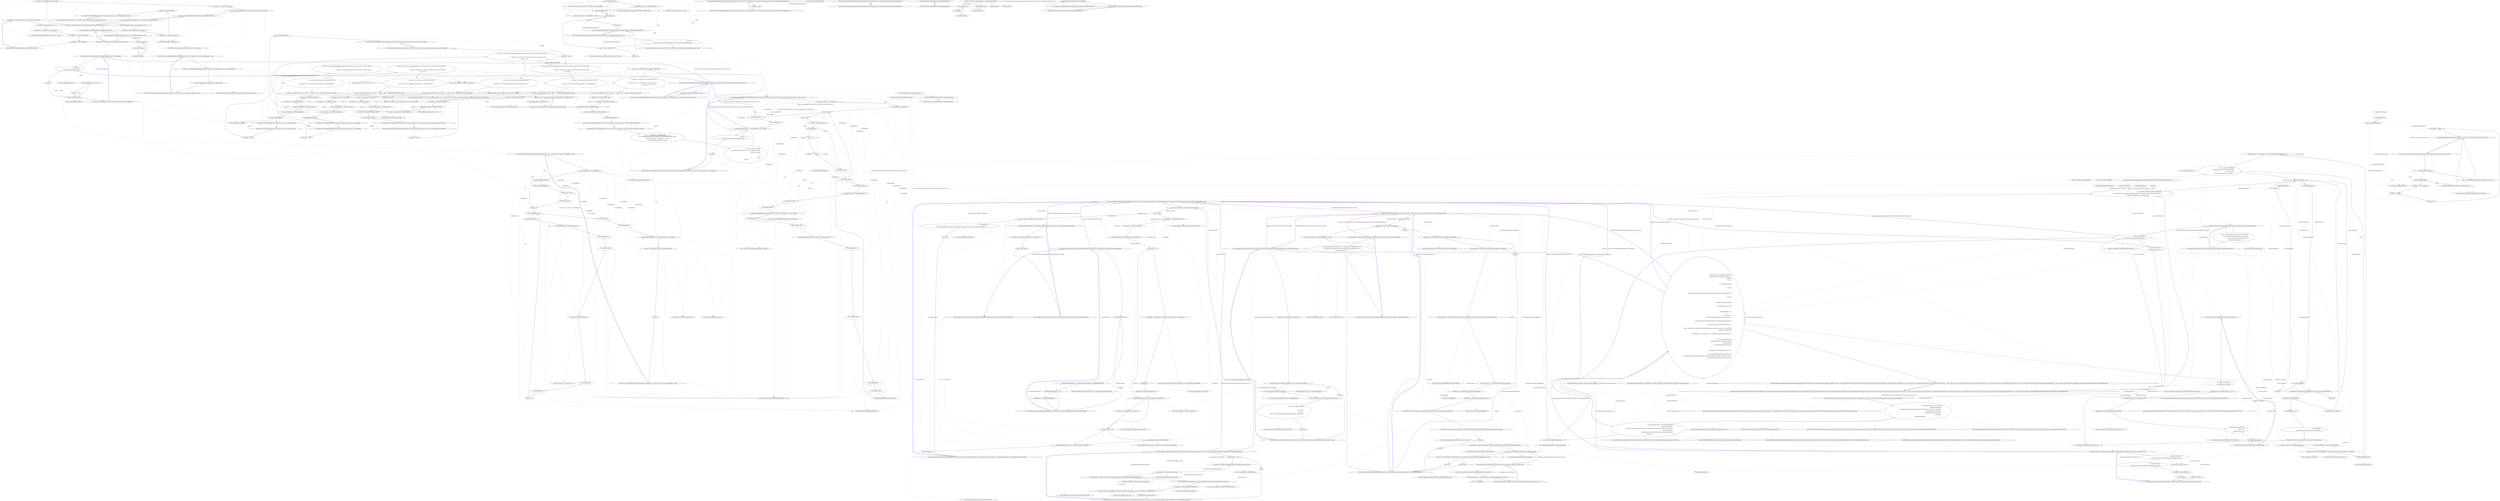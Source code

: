 digraph  {
n0 [cluster="Nancy.Tests.Unit.HttpMultipartFixture.Should_locate_all_boundaries()", label="Entry Nancy.Tests.Unit.HttpMultipartFixture.Should_locate_all_boundaries()", span="17-17"];
n1 [cluster="Nancy.Tests.Unit.HttpMultipartFixture.Should_locate_all_boundaries()", label="var stream = BuildInputStream(null, 10)", span="20-20"];
n2 [cluster="Nancy.Tests.Unit.HttpMultipartFixture.Should_locate_all_boundaries()", label="var multipart = new HttpMultipart(stream, Boundary)", span="21-21"];
n6 [cluster="Nancy.Tests.Unit.HttpMultipartFixture.BuildInputStream(string, int)", label="Entry Nancy.Tests.Unit.HttpMultipartFixture.BuildInputStream(string, int)", span="208-208"];
n3 [cluster="Nancy.Tests.Unit.HttpMultipartFixture.Should_locate_all_boundaries()", label="var boundaries = multipart.GetBoundaries()", span="24-24"];
n7 [cluster="Nancy.HttpMultipart.HttpMultipart(System.IO.Stream, string)", label="Entry Nancy.HttpMultipart.HttpMultipart(System.IO.Stream, string)", span="25-25"];
n4 [cluster="Nancy.Tests.Unit.HttpMultipartFixture.Should_locate_all_boundaries()", label="boundaries.Count().ShouldEqual(10)", span="27-27"];
n8 [cluster="Nancy.HttpMultipart.GetBoundaries()", label="Entry Nancy.HttpMultipart.GetBoundaries()", span="37-37"];
n5 [cluster="Nancy.Tests.Unit.HttpMultipartFixture.Should_locate_all_boundaries()", label="Exit Nancy.Tests.Unit.HttpMultipartFixture.Should_locate_all_boundaries()", span="17-17"];
n9 [cluster="System.Collections.Generic.IEnumerable<TSource>.Count<TSource>()", label="Entry System.Collections.Generic.IEnumerable<TSource>.Count<TSource>()", span="0-0"];
n10 [cluster="object.ShouldEqual(object)", label="Entry object.ShouldEqual(object)", span="95-95"];
n11 [cluster="Nancy.Tests.Unit.HttpMultipartFixture.Should_locate_boundary_when_it_is_not_at_the_beginning_of_stream()", label="Entry Nancy.Tests.Unit.HttpMultipartFixture.Should_locate_boundary_when_it_is_not_at_the_beginning_of_stream()", span="31-31"];
n12 [cluster="Nancy.Tests.Unit.HttpMultipartFixture.Should_locate_boundary_when_it_is_not_at_the_beginning_of_stream()", label="var stream = BuildInputStream(''some padding in the stream'', 1)", span="34-34"];
n13 [cluster="Nancy.Tests.Unit.HttpMultipartFixture.Should_locate_boundary_when_it_is_not_at_the_beginning_of_stream()", label="var multipart = new HttpMultipart(stream, Boundary)", span="35-35"];
n14 [cluster="Nancy.Tests.Unit.HttpMultipartFixture.Should_locate_boundary_when_it_is_not_at_the_beginning_of_stream()", label="var boundaries = multipart.GetBoundaries()", span="38-38"];
n15 [cluster="Nancy.Tests.Unit.HttpMultipartFixture.Should_locate_boundary_when_it_is_not_at_the_beginning_of_stream()", label="boundaries.Count().ShouldEqual(1)", span="41-41"];
n16 [cluster="Nancy.Tests.Unit.HttpMultipartFixture.Should_locate_boundary_when_it_is_not_at_the_beginning_of_stream()", label="Exit Nancy.Tests.Unit.HttpMultipartFixture.Should_locate_boundary_when_it_is_not_at_the_beginning_of_stream()", span="31-31"];
n17 [cluster="Nancy.Tests.Unit.HttpMultipartFixture.Should_preserve_the_content_of_the_file_even_though_there_is_data_at_the_end_of_the_multipart()", label="Entry Nancy.Tests.Unit.HttpMultipartFixture.Should_preserve_the_content_of_the_file_even_though_there_is_data_at_the_end_of_the_multipart()", span="46-46"];
n18 [cluster="Nancy.Tests.Unit.HttpMultipartFixture.Should_preserve_the_content_of_the_file_even_though_there_is_data_at_the_end_of_the_multipart()", label="var expected = ''wazaa''", span="49-49"];
n19 [cluster="Nancy.Tests.Unit.HttpMultipartFixture.Should_preserve_the_content_of_the_file_even_though_there_is_data_at_the_end_of_the_multipart()", label="var stream = new MemoryStream(BuildMultipartFileValues(new Dictionary<string, Tuple<string, string, string>>\r\n            {\r\n                { ''sample.txt'', new Tuple<string, string, string>(''content/type'', expected, ''name'')}\r\n            }, null, ''epilogue''))", span="51-54"];
n26 [cluster="Nancy.Tests.Unit.HttpMultipartFixture.Should_preserve_the_content_of_the_file_even_though_there_is_data_at_the_end_of_the_multipart()", label="actual.ShouldEqual(expected)", span="71-71"];
n20 [cluster="Nancy.Tests.Unit.HttpMultipartFixture.Should_preserve_the_content_of_the_file_even_though_there_is_data_at_the_end_of_the_multipart()", label="var headers = new Dictionary<string, IEnumerable<string>>\r\n            {\r\n                { ''content-type'', new[] { ''multipart/form-data; boundary=----NancyFormBoundary'' } }\r\n            }", span="56-59"];
n28 [cluster="System.IO.MemoryStream.MemoryStream(byte[])", label="Entry System.IO.MemoryStream.MemoryStream(byte[])", span="0-0"];
n29 [cluster="System.Collections.Generic.Dictionary<TKey, TValue>.Dictionary()", label="Entry System.Collections.Generic.Dictionary<TKey, TValue>.Dictionary()", span="0-0"];
n30 [cluster="System.Tuple<T1, T2, T3>.Tuple(T1, T2, T3)", label="Entry System.Tuple<T1, T2, T3>.Tuple(T1, T2, T3)", span="0-0"];
n31 [cluster="Nancy.Tests.Unit.HttpMultipartFixture.BuildMultipartFileValues(System.Collections.Generic.Dictionary<string, System.Tuple<string, string, string>>, string, string, bool)", label="Entry Nancy.Tests.Unit.HttpMultipartFixture.BuildMultipartFileValues(System.Collections.Generic.Dictionary<string, System.Tuple<string, string, string>>, string, string, bool)", span="263-263"];
n21 [cluster="Nancy.Tests.Unit.HttpMultipartFixture.Should_preserve_the_content_of_the_file_even_though_there_is_data_at_the_end_of_the_multipart()", label="var request = new Request(''POST'', new Url { Path = ''/'' }, CreateRequestStream(stream), headers)", span="62-62"];
n22 [cluster="Nancy.Tests.Unit.HttpMultipartFixture.Should_preserve_the_content_of_the_file_even_though_there_is_data_at_the_end_of_the_multipart()", label="var fileValue = request.Files.Single().Value", span="65-65"];
n32 [cluster="Nancy.Request.Request(string, Nancy.Url, Nancy.IO.RequestStream, System.Collections.Generic.IDictionary<string, System.Collections.Generic.IEnumerable<string>>, string, byte[])", label="Entry Nancy.Request.Request(string, Nancy.Url, Nancy.IO.RequestStream, System.Collections.Generic.IDictionary<string, System.Collections.Generic.IEnumerable<string>>, string, byte[])", span="44-44"];
n33 [cluster="Nancy.Url.Url()", label="Entry Nancy.Url.Url()", span="16-16"];
n34 [cluster="Nancy.Tests.Unit.HttpMultipartFixture.CreateRequestStream(System.IO.Stream)", label="Entry Nancy.Tests.Unit.HttpMultipartFixture.CreateRequestStream(System.IO.Stream)", span="310-310"];
n23 [cluster="Nancy.Tests.Unit.HttpMultipartFixture.Should_preserve_the_content_of_the_file_even_though_there_is_data_at_the_end_of_the_multipart()", label="var actualBytes = new byte[fileValue.Length]", span="66-66"];
n35 [cluster="System.Collections.Generic.IEnumerable<TSource>.Single<TSource>()", label="Entry System.Collections.Generic.IEnumerable<TSource>.Single<TSource>()", span="0-0"];
n24 [cluster="Nancy.Tests.Unit.HttpMultipartFixture.Should_preserve_the_content_of_the_file_even_though_there_is_data_at_the_end_of_the_multipart()", label="fileValue.Read(actualBytes, 0, (int)fileValue.Length)", span="67-67"];
n25 [cluster="Nancy.Tests.Unit.HttpMultipartFixture.Should_preserve_the_content_of_the_file_even_though_there_is_data_at_the_end_of_the_multipart()", label="var actual = Encoding.ASCII.GetString(actualBytes)", span="69-69"];
n36 [cluster="System.IO.Stream.Read(byte[], int, int)", label="Entry System.IO.Stream.Read(byte[], int, int)", span="0-0"];
n37 [cluster="System.Text.Encoding.GetString(byte[])", label="Entry System.Text.Encoding.GetString(byte[])", span="0-0"];
n27 [cluster="Nancy.Tests.Unit.HttpMultipartFixture.Should_preserve_the_content_of_the_file_even_though_there_is_data_at_the_end_of_the_multipart()", label="Exit Nancy.Tests.Unit.HttpMultipartFixture.Should_preserve_the_content_of_the_file_even_though_there_is_data_at_the_end_of_the_multipart()", span="46-46"];
n38 [cluster="Nancy.Tests.Unit.HttpMultipartFixture.Should_have_a_file_with_the_correct_data_in_it()", label="Entry Nancy.Tests.Unit.HttpMultipartFixture.Should_have_a_file_with_the_correct_data_in_it()", span="76-76"];
n39 [cluster="Nancy.Tests.Unit.HttpMultipartFixture.Should_have_a_file_with_the_correct_data_in_it()", label="var expected = ''wazaa''", span="79-79"];
n40 [cluster="Nancy.Tests.Unit.HttpMultipartFixture.Should_have_a_file_with_the_correct_data_in_it()", label="var stream = new MemoryStream(BuildMultipartFileValues(new Dictionary<string, Tuple<string, string, string>>\r\n            {\r\n                { ''sample.txt'', new Tuple<string, string, string>(''content/type'', expected, ''name'')}\r\n            }))", span="81-84"];
n47 [cluster="Nancy.Tests.Unit.HttpMultipartFixture.Should_have_a_file_with_the_correct_data_in_it()", label="actual.ShouldEqual(expected)", span="102-102"];
n41 [cluster="Nancy.Tests.Unit.HttpMultipartFixture.Should_have_a_file_with_the_correct_data_in_it()", label="var headers = new Dictionary<string, IEnumerable<string>>\r\n            {\r\n                { ''content-type'', new[] { ''multipart/form-data; boundary=----NancyFormBoundary'' } }\r\n            }", span="86-89"];
n49 [cluster="Nancy.Tests.Unit.HttpMultipartFixture.BuildMultipartFileValues(System.Collections.Generic.Dictionary<string, System.Tuple<string, string, string>>)", label="Entry Nancy.Tests.Unit.HttpMultipartFixture.BuildMultipartFileValues(System.Collections.Generic.Dictionary<string, System.Tuple<string, string, string>>)", span="315-315"];
n42 [cluster="Nancy.Tests.Unit.HttpMultipartFixture.Should_have_a_file_with_the_correct_data_in_it()", label="var request = new Request(''POST'', new Url { Path = ''/'', Scheme = ''http'' }, CreateRequestStream(stream), headers)", span="92-92"];
n43 [cluster="Nancy.Tests.Unit.HttpMultipartFixture.Should_have_a_file_with_the_correct_data_in_it()", label="var fileValue = request.Files.Single().Value", span="96-96"];
n44 [cluster="Nancy.Tests.Unit.HttpMultipartFixture.Should_have_a_file_with_the_correct_data_in_it()", label="var actualBytes = new byte[fileValue.Length]", span="97-97"];
n45 [cluster="Nancy.Tests.Unit.HttpMultipartFixture.Should_have_a_file_with_the_correct_data_in_it()", label="fileValue.Read(actualBytes, 0, (int)fileValue.Length)", span="98-98"];
n46 [cluster="Nancy.Tests.Unit.HttpMultipartFixture.Should_have_a_file_with_the_correct_data_in_it()", label="var actual = Encoding.ASCII.GetString(actualBytes)", span="100-100"];
n48 [cluster="Nancy.Tests.Unit.HttpMultipartFixture.Should_have_a_file_with_the_correct_data_in_it()", label="Exit Nancy.Tests.Unit.HttpMultipartFixture.Should_have_a_file_with_the_correct_data_in_it()", span="76-76"];
n50 [cluster="Nancy.Tests.Unit.HttpMultipartFixture.Should_have_a_file_with_the_correct_data_in_it_using_quotes()", label="Entry Nancy.Tests.Unit.HttpMultipartFixture.Should_have_a_file_with_the_correct_data_in_it_using_quotes()", span="106-106"];
n51 [cluster="Nancy.Tests.Unit.HttpMultipartFixture.Should_have_a_file_with_the_correct_data_in_it_using_quotes()", label="var expected = ''wazaa''", span="109-109"];
n52 [cluster="Nancy.Tests.Unit.HttpMultipartFixture.Should_have_a_file_with_the_correct_data_in_it_using_quotes()", label="var stream = new MemoryStream(BuildMultipartFileValues(new Dictionary<string, Tuple<string, string, string>>\r\n            {\r\n                { ''sample.txt'', new Tuple<string, string, string>(''content/type'', expected, ''name'')}\r\n            }, null, null, true))", span="111-114"];
n59 [cluster="Nancy.Tests.Unit.HttpMultipartFixture.Should_have_a_file_with_the_correct_data_in_it_using_quotes()", label="actual.ShouldEqual(expected)", span="132-132"];
n53 [cluster="Nancy.Tests.Unit.HttpMultipartFixture.Should_have_a_file_with_the_correct_data_in_it_using_quotes()", label="var headers = new Dictionary<string, IEnumerable<string>>\r\n            {\r\n                { ''content-type'', new[] { ''multipart/form-data; boundary=\''----NancyFormBoundary\'''' } }\r\n            }", span="116-119"];
n54 [cluster="Nancy.Tests.Unit.HttpMultipartFixture.Should_have_a_file_with_the_correct_data_in_it_using_quotes()", label="var request = new Request(''POST'', new Url { Path = ''/'', Scheme = ''http'' }, CreateRequestStream(stream), headers)", span="122-122"];
n55 [cluster="Nancy.Tests.Unit.HttpMultipartFixture.Should_have_a_file_with_the_correct_data_in_it_using_quotes()", label="var fileValue = request.Files.Single().Value", span="126-126"];
n56 [cluster="Nancy.Tests.Unit.HttpMultipartFixture.Should_have_a_file_with_the_correct_data_in_it_using_quotes()", label="var actualBytes = new byte[fileValue.Length]", span="127-127"];
n57 [cluster="Nancy.Tests.Unit.HttpMultipartFixture.Should_have_a_file_with_the_correct_data_in_it_using_quotes()", label="fileValue.Read(actualBytes, 0, (int)fileValue.Length)", span="128-128"];
n58 [cluster="Nancy.Tests.Unit.HttpMultipartFixture.Should_have_a_file_with_the_correct_data_in_it_using_quotes()", label="var actual = Encoding.ASCII.GetString(actualBytes)", span="130-130"];
n60 [cluster="Nancy.Tests.Unit.HttpMultipartFixture.Should_have_a_file_with_the_correct_data_in_it_using_quotes()", label="Exit Nancy.Tests.Unit.HttpMultipartFixture.Should_have_a_file_with_the_correct_data_in_it_using_quotes()", span="106-106"];
n61 [cluster="Nancy.Tests.Unit.HttpMultipartFixture.Should_preserve_the_content_of_the_file_even_though_there_is_data_at_the_beginning_of_the_multipart()", label="Entry Nancy.Tests.Unit.HttpMultipartFixture.Should_preserve_the_content_of_the_file_even_though_there_is_data_at_the_beginning_of_the_multipart()", span="137-137"];
n62 [cluster="Nancy.Tests.Unit.HttpMultipartFixture.Should_preserve_the_content_of_the_file_even_though_there_is_data_at_the_beginning_of_the_multipart()", label="var expected = ''wazaa''", span="140-140"];
n63 [cluster="Nancy.Tests.Unit.HttpMultipartFixture.Should_preserve_the_content_of_the_file_even_though_there_is_data_at_the_beginning_of_the_multipart()", label="var stream = new MemoryStream(BuildMultipartFileValues(new Dictionary<string, Tuple<string, string, string>>\r\n            {\r\n                { ''sample.txt'', new Tuple<string, string, string>(''content/type'', expected, ''name'')}\r\n            }, ''preamble'', null))", span="142-145"];
n70 [cluster="Nancy.Tests.Unit.HttpMultipartFixture.Should_preserve_the_content_of_the_file_even_though_there_is_data_at_the_beginning_of_the_multipart()", label="actual.ShouldEqual(expected)", span="163-163"];
n64 [cluster="Nancy.Tests.Unit.HttpMultipartFixture.Should_preserve_the_content_of_the_file_even_though_there_is_data_at_the_beginning_of_the_multipart()", label="var headers = new Dictionary<string, IEnumerable<string>>\r\n            {\r\n                { ''content-type'', new[] { ''multipart/form-data; boundary=----NancyFormBoundary'' } }\r\n            }", span="147-150"];
n65 [cluster="Nancy.Tests.Unit.HttpMultipartFixture.Should_preserve_the_content_of_the_file_even_though_there_is_data_at_the_beginning_of_the_multipart()", label="var request = new Request(''POST'', new Url { Path = ''/'', Scheme = ''http'' }, CreateRequestStream(stream), headers)", span="153-153"];
n66 [cluster="Nancy.Tests.Unit.HttpMultipartFixture.Should_preserve_the_content_of_the_file_even_though_there_is_data_at_the_beginning_of_the_multipart()", label="var fileValue = request.Files.Single().Value", span="157-157"];
n67 [cluster="Nancy.Tests.Unit.HttpMultipartFixture.Should_preserve_the_content_of_the_file_even_though_there_is_data_at_the_beginning_of_the_multipart()", label="var actualBytes = new byte[fileValue.Length]", span="158-158"];
n68 [cluster="Nancy.Tests.Unit.HttpMultipartFixture.Should_preserve_the_content_of_the_file_even_though_there_is_data_at_the_beginning_of_the_multipart()", label="fileValue.Read(actualBytes, 0, (int)fileValue.Length)", span="159-159"];
n69 [cluster="Nancy.Tests.Unit.HttpMultipartFixture.Should_preserve_the_content_of_the_file_even_though_there_is_data_at_the_beginning_of_the_multipart()", label="var actual = Encoding.ASCII.GetString(actualBytes)", span="161-161"];
n71 [cluster="Nancy.Tests.Unit.HttpMultipartFixture.Should_preserve_the_content_of_the_file_even_though_there_is_data_at_the_beginning_of_the_multipart()", label="Exit Nancy.Tests.Unit.HttpMultipartFixture.Should_preserve_the_content_of_the_file_even_though_there_is_data_at_the_beginning_of_the_multipart()", span="137-137"];
n72 [cluster="Nancy.Tests.Unit.HttpMultipartFixture.If_the_stream_ends_with_carriage_return_characters_it_should_not_affect_the_multipart()", label="Entry Nancy.Tests.Unit.HttpMultipartFixture.If_the_stream_ends_with_carriage_return_characters_it_should_not_affect_the_multipart()", span="167-167"];
n73 [cluster="Nancy.Tests.Unit.HttpMultipartFixture.If_the_stream_ends_with_carriage_return_characters_it_should_not_affect_the_multipart()", label="var expected = ''#!/usr/bin/env rake\n# Add your own tasks in files placed in lib/tasks ending in .rake,\n# for example lib/tasks/capistrano.rake, and they will automatically be available to Rake.\n\nrequire File.expand_path('../config/application', __FILE__)\n\nOnlinebackupWebclient::Application.load_tasks''", span="170-170"];
n74 [cluster="Nancy.Tests.Unit.HttpMultipartFixture.If_the_stream_ends_with_carriage_return_characters_it_should_not_affect_the_multipart()", label="var data = string.Format(''--69989\r\nContent-Disposition: form-data; name=\''Stream\''; filename=\''Rakefile\''\r\nContent-Type: text/plain\r\n\r\n{0}\r\n--69989--\r\n'', expected)", span="171-171"];
n82 [cluster="Nancy.Tests.Unit.HttpMultipartFixture.If_the_stream_ends_with_carriage_return_characters_it_should_not_affect_the_multipart()", label="actual.ShouldEqual(expected)", span="190-190"];
n75 [cluster="Nancy.Tests.Unit.HttpMultipartFixture.If_the_stream_ends_with_carriage_return_characters_it_should_not_affect_the_multipart()", label="var stream = new MemoryStream(Encoding.ASCII.GetBytes(data))", span="172-172"];
n84 [cluster="string.Format(string, object)", label="Entry string.Format(string, object)", span="0-0"];
n76 [cluster="Nancy.Tests.Unit.HttpMultipartFixture.If_the_stream_ends_with_carriage_return_characters_it_should_not_affect_the_multipart()", label="var headers = new Dictionary<string, IEnumerable<string>>\r\n            {\r\n                {''Content-Type'', new [] { ''multipart/form-data; boundary=69989''} },\r\n                {''Content-Length'', new [] {''403''} }\r\n            }", span="174-178"];
n85 [cluster="System.Text.Encoding.GetBytes(string)", label="Entry System.Text.Encoding.GetBytes(string)", span="0-0"];
n77 [cluster="Nancy.Tests.Unit.HttpMultipartFixture.If_the_stream_ends_with_carriage_return_characters_it_should_not_affect_the_multipart()", label="var request = new Request(''POST'', new Url { Path = ''/'', Scheme = ''http'' }, CreateRequestStream(stream), headers)", span="181-181"];
n78 [cluster="Nancy.Tests.Unit.HttpMultipartFixture.If_the_stream_ends_with_carriage_return_characters_it_should_not_affect_the_multipart()", label="var fileValue = request.Files.Single().Value", span="184-184"];
n79 [cluster="Nancy.Tests.Unit.HttpMultipartFixture.If_the_stream_ends_with_carriage_return_characters_it_should_not_affect_the_multipart()", label="var actualBytes = new byte[fileValue.Length]", span="185-185"];
n80 [cluster="Nancy.Tests.Unit.HttpMultipartFixture.If_the_stream_ends_with_carriage_return_characters_it_should_not_affect_the_multipart()", label="fileValue.Read(actualBytes, 0, (int)fileValue.Length)", span="186-186"];
n81 [cluster="Nancy.Tests.Unit.HttpMultipartFixture.If_the_stream_ends_with_carriage_return_characters_it_should_not_affect_the_multipart()", label="var actual = Encoding.ASCII.GetString(actualBytes)", span="188-188"];
n83 [cluster="Nancy.Tests.Unit.HttpMultipartFixture.If_the_stream_ends_with_carriage_return_characters_it_should_not_affect_the_multipart()", label="Exit Nancy.Tests.Unit.HttpMultipartFixture.If_the_stream_ends_with_carriage_return_characters_it_should_not_affect_the_multipart()", span="167-167"];
n86 [cluster="Nancy.Tests.Unit.HttpMultipartFixture.Should_limit_the_number_of_boundaries()", label="Entry Nancy.Tests.Unit.HttpMultipartFixture.Should_limit_the_number_of_boundaries()", span="194-194"];
n87 [cluster="Nancy.Tests.Unit.HttpMultipartFixture.Should_limit_the_number_of_boundaries()", label="var stream = BuildInputStream(null, StaticConfiguration.RequestQueryFormMultipartLimit + 10)", span="197-197"];
n88 [cluster="Nancy.Tests.Unit.HttpMultipartFixture.Should_limit_the_number_of_boundaries()", label="var multipart = new HttpMultipart(stream, Boundary)", span="198-198"];
n89 [cluster="Nancy.Tests.Unit.HttpMultipartFixture.Should_limit_the_number_of_boundaries()", label="var boundaries = multipart.GetBoundaries()", span="201-201"];
n90 [cluster="Nancy.Tests.Unit.HttpMultipartFixture.Should_limit_the_number_of_boundaries()", label="boundaries.Count().ShouldEqual(StaticConfiguration.RequestQueryFormMultipartLimit)", span="204-204"];
n91 [cluster="Nancy.Tests.Unit.HttpMultipartFixture.Should_limit_the_number_of_boundaries()", label="Exit Nancy.Tests.Unit.HttpMultipartFixture.Should_limit_the_number_of_boundaries()", span="194-194"];
n92 [cluster="Nancy.Tests.Unit.HttpMultipartFixture.BuildInputStream(string, int)", label="return BuildInputStream(padding, numberOfBoundaries, (i,b) => InsertRandomContent(b), null);", span="210-210"];
n93 [cluster="Nancy.Tests.Unit.HttpMultipartFixture.BuildInputStream(string, int)", label="Exit Nancy.Tests.Unit.HttpMultipartFixture.BuildInputStream(string, int)", span="208-208"];
n94 [cluster="Nancy.Tests.Unit.HttpMultipartFixture.BuildInputStream(string, int, System.Action<int, System.Text.StringBuilder>, string)", label="Entry Nancy.Tests.Unit.HttpMultipartFixture.BuildInputStream(string, int, System.Action<int, System.Text.StringBuilder>, string)", span="213-213"];
n95 [cluster="lambda expression", label="Entry lambda expression", span="210-210"];
n96 [cluster="lambda expression", label="InsertRandomContent(b)", span="210-210"];
n97 [cluster="lambda expression", label="Exit lambda expression", span="210-210"];
n98 [cluster="Nancy.Tests.Unit.HttpMultipartFixture.InsertRandomContent(System.Text.StringBuilder)", label="Entry Nancy.Tests.Unit.HttpMultipartFixture.InsertRandomContent(System.Text.StringBuilder)", span="252-252"];
n99 [cluster="Nancy.Tests.Unit.HttpMultipartFixture.BuildInputStream(string, int, System.Action<int, System.Text.StringBuilder>, string)", label="var memory = new MemoryStream(BuildRandomBoundaries(padding, numberOfBoundaries, insertContent, dataAtTheEnd))", span="215-215"];
n100 [cluster="Nancy.Tests.Unit.HttpMultipartFixture.BuildInputStream(string, int, System.Action<int, System.Text.StringBuilder>, string)", label="return new HttpMultipartSubStream(memory, 0, memory.Length);", span="217-217"];
n102 [cluster="Nancy.Tests.Unit.HttpMultipartFixture.BuildRandomBoundaries(string, int, System.Action<int, System.Text.StringBuilder>, string)", label="Entry Nancy.Tests.Unit.HttpMultipartFixture.BuildRandomBoundaries(string, int, System.Action<int, System.Text.StringBuilder>, string)", span="220-220"];
n101 [cluster="Nancy.Tests.Unit.HttpMultipartFixture.BuildInputStream(string, int, System.Action<int, System.Text.StringBuilder>, string)", label="Exit Nancy.Tests.Unit.HttpMultipartFixture.BuildInputStream(string, int, System.Action<int, System.Text.StringBuilder>, string)", span="213-213"];
n103 [cluster="Nancy.HttpMultipartSubStream.HttpMultipartSubStream(System.IO.Stream, long, long)", label="Entry Nancy.HttpMultipartSubStream.HttpMultipartSubStream(System.IO.Stream, long, long)", span="21-21"];
n104 [cluster="Nancy.Tests.Unit.HttpMultipartFixture.BuildRandomBoundaries(string, int, System.Action<int, System.Text.StringBuilder>, string)", label="var boundaryBuilder = new StringBuilder()", span="222-222"];
n105 [cluster="Nancy.Tests.Unit.HttpMultipartFixture.BuildRandomBoundaries(string, int, System.Action<int, System.Text.StringBuilder>, string)", label="!string.IsNullOrEmpty(padding)", span="224-224"];
n106 [cluster="Nancy.Tests.Unit.HttpMultipartFixture.BuildRandomBoundaries(string, int, System.Action<int, System.Text.StringBuilder>, string)", label="boundaryBuilder.Append(padding)", span="226-226"];
n110 [cluster="Nancy.Tests.Unit.HttpMultipartFixture.BuildRandomBoundaries(string, int, System.Action<int, System.Text.StringBuilder>, string)", label="index < numberOfBoundaries", span="231-231"];
n115 [cluster="Nancy.Tests.Unit.HttpMultipartFixture.BuildRandomBoundaries(string, int, System.Action<int, System.Text.StringBuilder>, string)", label="insertContent(index, boundaryBuilder)", span="238-238"];
n121 [cluster="Nancy.Tests.Unit.HttpMultipartFixture.BuildRandomBoundaries(string, int, System.Action<int, System.Text.StringBuilder>, string)", label="boundaryBuilder.AppendFormat(''------NancyFormBoundary--{0}'', dataAtTheEnd)", span="246-246"];
n125 [cluster="System.Text.StringBuilder.StringBuilder()", label="Entry System.Text.StringBuilder.StringBuilder()", span="0-0"];
n107 [cluster="Nancy.Tests.Unit.HttpMultipartFixture.BuildRandomBoundaries(string, int, System.Action<int, System.Text.StringBuilder>, string)", label="boundaryBuilder.Append('\r')", span="227-227"];
n108 [cluster="Nancy.Tests.Unit.HttpMultipartFixture.BuildRandomBoundaries(string, int, System.Action<int, System.Text.StringBuilder>, string)", label="boundaryBuilder.Append('\n')", span="228-228"];
n111 [cluster="Nancy.Tests.Unit.HttpMultipartFixture.BuildRandomBoundaries(string, int, System.Action<int, System.Text.StringBuilder>, string)", label="boundaryBuilder.Append(''--'')", span="233-233"];
n112 [cluster="Nancy.Tests.Unit.HttpMultipartFixture.BuildRandomBoundaries(string, int, System.Action<int, System.Text.StringBuilder>, string)", label="boundaryBuilder.Append(''----NancyFormBoundary'')", span="234-234"];
n113 [cluster="Nancy.Tests.Unit.HttpMultipartFixture.BuildRandomBoundaries(string, int, System.Action<int, System.Text.StringBuilder>, string)", label="boundaryBuilder.Append('\r')", span="235-235"];
n114 [cluster="Nancy.Tests.Unit.HttpMultipartFixture.BuildRandomBoundaries(string, int, System.Action<int, System.Text.StringBuilder>, string)", label="boundaryBuilder.Append('\n')", span="236-236"];
n116 [cluster="Nancy.Tests.Unit.HttpMultipartFixture.BuildRandomBoundaries(string, int, System.Action<int, System.Text.StringBuilder>, string)", label="boundaryBuilder.Append('\r')", span="240-240"];
n117 [cluster="Nancy.Tests.Unit.HttpMultipartFixture.BuildRandomBoundaries(string, int, System.Action<int, System.Text.StringBuilder>, string)", label="boundaryBuilder.Append('\n')", span="241-241"];
n119 [cluster="Nancy.Tests.Unit.HttpMultipartFixture.BuildRandomBoundaries(string, int, System.Action<int, System.Text.StringBuilder>, string)", label="boundaryBuilder.Append('\r')", span="244-244"];
n120 [cluster="Nancy.Tests.Unit.HttpMultipartFixture.BuildRandomBoundaries(string, int, System.Action<int, System.Text.StringBuilder>, string)", label="boundaryBuilder.Append('\n')", span="245-245"];
n122 [cluster="Nancy.Tests.Unit.HttpMultipartFixture.BuildRandomBoundaries(string, int, System.Action<int, System.Text.StringBuilder>, string)", label="var bytes = Encoding.ASCII.GetBytes(boundaryBuilder.ToString())", span="248-248"];
n109 [cluster="Nancy.Tests.Unit.HttpMultipartFixture.BuildRandomBoundaries(string, int, System.Action<int, System.Text.StringBuilder>, string)", label="var index = 0", span="231-231"];
n126 [cluster="string.IsNullOrEmpty(string)", label="Entry string.IsNullOrEmpty(string)", span="0-0"];
n127 [cluster="System.Text.StringBuilder.Append(string)", label="Entry System.Text.StringBuilder.Append(string)", span="0-0"];
n128 [cluster="System.Text.StringBuilder.Append(char)", label="Entry System.Text.StringBuilder.Append(char)", span="0-0"];
n118 [cluster="Nancy.Tests.Unit.HttpMultipartFixture.BuildRandomBoundaries(string, int, System.Action<int, System.Text.StringBuilder>, string)", label="index++", span="231-231"];
n129 [cluster="System.Action<T1, T2>.Invoke(T1, T2)", label="Entry System.Action<T1, T2>.Invoke(T1, T2)", span="0-0"];
n130 [cluster="System.Text.StringBuilder.AppendFormat(string, object)", label="Entry System.Text.StringBuilder.AppendFormat(string, object)", span="0-0"];
n123 [cluster="Nancy.Tests.Unit.HttpMultipartFixture.BuildRandomBoundaries(string, int, System.Action<int, System.Text.StringBuilder>, string)", label="return bytes;", span="249-249"];
n131 [cluster="System.Text.StringBuilder.ToString()", label="Entry System.Text.StringBuilder.ToString()", span="0-0"];
n124 [cluster="Nancy.Tests.Unit.HttpMultipartFixture.BuildRandomBoundaries(string, int, System.Action<int, System.Text.StringBuilder>, string)", label="Exit Nancy.Tests.Unit.HttpMultipartFixture.BuildRandomBoundaries(string, int, System.Action<int, System.Text.StringBuilder>, string)", span="220-220"];
n132 [cluster="Nancy.Tests.Unit.HttpMultipartFixture.InsertRandomContent(System.Text.StringBuilder)", label="var random = \r\n                new Random((int)DateTime.Now.Ticks)", span="254-255"];
n135 [cluster="Nancy.Tests.Unit.HttpMultipartFixture.InsertRandomContent(System.Text.StringBuilder)", label="builder.Append((char) random.Next(0, 255))", span="259-259"];
n133 [cluster="Nancy.Tests.Unit.HttpMultipartFixture.InsertRandomContent(System.Text.StringBuilder)", label="var index = 0", span="257-257"];
n138 [cluster="System.Random.Random(int)", label="Entry System.Random.Random(int)", span="0-0"];
n134 [cluster="Nancy.Tests.Unit.HttpMultipartFixture.InsertRandomContent(System.Text.StringBuilder)", label="index < random.Next(1, 200)", span="257-257"];
n136 [cluster="Nancy.Tests.Unit.HttpMultipartFixture.InsertRandomContent(System.Text.StringBuilder)", label="index++", span="257-257"];
n137 [cluster="Nancy.Tests.Unit.HttpMultipartFixture.InsertRandomContent(System.Text.StringBuilder)", label="Exit Nancy.Tests.Unit.HttpMultipartFixture.InsertRandomContent(System.Text.StringBuilder)", span="252-252"];
n139 [cluster="System.Random.Next(int, int)", label="Entry System.Random.Next(int, int)", span="0-0"];
n140 [cluster="Nancy.Tests.Unit.HttpMultipartFixture.BuildMultipartFileValues(System.Collections.Generic.Dictionary<string, System.Tuple<string, string, string>>, string, string, bool)", label="var boundaryBuilder = new StringBuilder()", span="265-265"];
n141 [cluster="Nancy.Tests.Unit.HttpMultipartFixture.BuildMultipartFileValues(System.Collections.Generic.Dictionary<string, System.Tuple<string, string, string>>, string, string, bool)", label="boundaryBuilder.Append(preamble)", span="267-267"];
n142 [cluster="Nancy.Tests.Unit.HttpMultipartFixture.BuildMultipartFileValues(System.Collections.Generic.Dictionary<string, System.Tuple<string, string, string>>, string, string, bool)", label="formValues.Keys", span="268-268"];
n144 [cluster="Nancy.Tests.Unit.HttpMultipartFixture.BuildMultipartFileValues(System.Collections.Generic.Dictionary<string, System.Tuple<string, string, string>>, string, string, bool)", label="var filename = formValues[key].Item3", span="271-271"];
n145 [cluster="Nancy.Tests.Unit.HttpMultipartFixture.BuildMultipartFileValues(System.Collections.Generic.Dictionary<string, System.Tuple<string, string, string>>, string, string, bool)", label=surroundWithQuotes, span="272-272"];
n157 [cluster="Nancy.Tests.Unit.HttpMultipartFixture.BuildMultipartFileValues(System.Collections.Generic.Dictionary<string, System.Tuple<string, string, string>>, string, string, bool)", label="boundaryBuilder.AppendFormat(''Content-Type: {0}'', formValues[key].Item1)", span="287-287"];
n162 [cluster="Nancy.Tests.Unit.HttpMultipartFixture.BuildMultipartFileValues(System.Collections.Generic.Dictionary<string, System.Tuple<string, string, string>>, string, string, bool)", label="boundaryBuilder.Append(formValues[key].Item2)", span="292-292"];
n165 [cluster="Nancy.Tests.Unit.HttpMultipartFixture.BuildMultipartFileValues(System.Collections.Generic.Dictionary<string, System.Tuple<string, string, string>>, string, string, bool)", label="boundaryBuilder.AppendFormat(''------NancyFormBoundary--{0}'', epilogue)", span="297-297"];
n148 [cluster="Nancy.Tests.Unit.HttpMultipartFixture.BuildMultipartFileValues(System.Collections.Generic.Dictionary<string, System.Tuple<string, string, string>>, string, string, bool)", label="boundaryBuilder.Append('\r')", span="278-278"];
n149 [cluster="Nancy.Tests.Unit.HttpMultipartFixture.BuildMultipartFileValues(System.Collections.Generic.Dictionary<string, System.Tuple<string, string, string>>, string, string, bool)", label="boundaryBuilder.Append('\n')", span="279-279"];
n150 [cluster="Nancy.Tests.Unit.HttpMultipartFixture.BuildMultipartFileValues(System.Collections.Generic.Dictionary<string, System.Tuple<string, string, string>>, string, string, bool)", label="boundaryBuilder.Append(''--'')", span="280-280"];
n151 [cluster="Nancy.Tests.Unit.HttpMultipartFixture.BuildMultipartFileValues(System.Collections.Generic.Dictionary<string, System.Tuple<string, string, string>>, string, string, bool)", label="boundaryBuilder.Append(''----NancyFormBoundary'')", span="281-281"];
n152 [cluster="Nancy.Tests.Unit.HttpMultipartFixture.BuildMultipartFileValues(System.Collections.Generic.Dictionary<string, System.Tuple<string, string, string>>, string, string, bool)", label="boundaryBuilder.Append('\r')", span="282-282"];
n153 [cluster="Nancy.Tests.Unit.HttpMultipartFixture.BuildMultipartFileValues(System.Collections.Generic.Dictionary<string, System.Tuple<string, string, string>>, string, string, bool)", label="boundaryBuilder.Append('\n')", span="283-283"];
n154 [cluster="Nancy.Tests.Unit.HttpMultipartFixture.BuildMultipartFileValues(System.Collections.Generic.Dictionary<string, System.Tuple<string, string, string>>, string, string, bool)", label="boundaryBuilder.AppendFormat(''Content-Disposition: form-data; name={1}; filename={0}'', name, filename)", span="284-284"];
n155 [cluster="Nancy.Tests.Unit.HttpMultipartFixture.BuildMultipartFileValues(System.Collections.Generic.Dictionary<string, System.Tuple<string, string, string>>, string, string, bool)", label="boundaryBuilder.Append('\r')", span="285-285"];
n156 [cluster="Nancy.Tests.Unit.HttpMultipartFixture.BuildMultipartFileValues(System.Collections.Generic.Dictionary<string, System.Tuple<string, string, string>>, string, string, bool)", label="boundaryBuilder.Append('\n')", span="286-286"];
n158 [cluster="Nancy.Tests.Unit.HttpMultipartFixture.BuildMultipartFileValues(System.Collections.Generic.Dictionary<string, System.Tuple<string, string, string>>, string, string, bool)", label="boundaryBuilder.Append('\r')", span="288-288"];
n159 [cluster="Nancy.Tests.Unit.HttpMultipartFixture.BuildMultipartFileValues(System.Collections.Generic.Dictionary<string, System.Tuple<string, string, string>>, string, string, bool)", label="boundaryBuilder.Append('\n')", span="289-289"];
n160 [cluster="Nancy.Tests.Unit.HttpMultipartFixture.BuildMultipartFileValues(System.Collections.Generic.Dictionary<string, System.Tuple<string, string, string>>, string, string, bool)", label="boundaryBuilder.Append('\r')", span="290-290"];
n161 [cluster="Nancy.Tests.Unit.HttpMultipartFixture.BuildMultipartFileValues(System.Collections.Generic.Dictionary<string, System.Tuple<string, string, string>>, string, string, bool)", label="boundaryBuilder.Append('\n')", span="291-291"];
n163 [cluster="Nancy.Tests.Unit.HttpMultipartFixture.BuildMultipartFileValues(System.Collections.Generic.Dictionary<string, System.Tuple<string, string, string>>, string, string, bool)", label="boundaryBuilder.Append('\r')", span="295-295"];
n164 [cluster="Nancy.Tests.Unit.HttpMultipartFixture.BuildMultipartFileValues(System.Collections.Generic.Dictionary<string, System.Tuple<string, string, string>>, string, string, bool)", label="boundaryBuilder.Append('\n')", span="296-296"];
n166 [cluster="Nancy.Tests.Unit.HttpMultipartFixture.BuildMultipartFileValues(System.Collections.Generic.Dictionary<string, System.Tuple<string, string, string>>, string, string, bool)", label="var bytes =\r\n                Encoding.ASCII.GetBytes(boundaryBuilder.ToString())", span="299-300"];
n143 [cluster="Nancy.Tests.Unit.HttpMultipartFixture.BuildMultipartFileValues(System.Collections.Generic.Dictionary<string, System.Tuple<string, string, string>>, string, string, bool)", label="var name = key", span="270-270"];
n146 [cluster="Nancy.Tests.Unit.HttpMultipartFixture.BuildMultipartFileValues(System.Collections.Generic.Dictionary<string, System.Tuple<string, string, string>>, string, string, bool)", label="name = ''\'''' + name + ''\''''", span="274-274"];
n147 [cluster="Nancy.Tests.Unit.HttpMultipartFixture.BuildMultipartFileValues(System.Collections.Generic.Dictionary<string, System.Tuple<string, string, string>>, string, string, bool)", label="filename = ''\'''' + filename + ''\''''", span="275-275"];
n169 [cluster="System.Text.StringBuilder.AppendFormat(string, object, object)", label="Entry System.Text.StringBuilder.AppendFormat(string, object, object)", span="0-0"];
n167 [cluster="Nancy.Tests.Unit.HttpMultipartFixture.BuildMultipartFileValues(System.Collections.Generic.Dictionary<string, System.Tuple<string, string, string>>, string, string, bool)", label="return bytes;", span="302-302"];
n168 [cluster="Nancy.Tests.Unit.HttpMultipartFixture.BuildMultipartFileValues(System.Collections.Generic.Dictionary<string, System.Tuple<string, string, string>>, string, string, bool)", label="Exit Nancy.Tests.Unit.HttpMultipartFixture.BuildMultipartFileValues(System.Collections.Generic.Dictionary<string, System.Tuple<string, string, string>>, string, string, bool)", span="263-263"];
n170 [cluster="Nancy.Tests.Unit.HttpMultipartFixture.CreateRequestStream()", label="Entry Nancy.Tests.Unit.HttpMultipartFixture.CreateRequestStream()", span="305-305"];
n171 [cluster="Nancy.Tests.Unit.HttpMultipartFixture.CreateRequestStream()", label="return CreateRequestStream(new MemoryStream());", span="307-307"];
n172 [cluster="Nancy.Tests.Unit.HttpMultipartFixture.CreateRequestStream()", label="Exit Nancy.Tests.Unit.HttpMultipartFixture.CreateRequestStream()", span="305-305"];
n173 [cluster="System.IO.MemoryStream.MemoryStream()", label="Entry System.IO.MemoryStream.MemoryStream()", span="0-0"];
n174 [cluster="Nancy.Tests.Unit.HttpMultipartFixture.CreateRequestStream(System.IO.Stream)", label="return RequestStream.FromStream(stream);", span="312-312"];
n175 [cluster="Nancy.Tests.Unit.HttpMultipartFixture.CreateRequestStream(System.IO.Stream)", label="Exit Nancy.Tests.Unit.HttpMultipartFixture.CreateRequestStream(System.IO.Stream)", span="310-310"];
n176 [cluster="Nancy.IO.RequestStream.FromStream(System.IO.Stream)", label="Entry Nancy.IO.RequestStream.FromStream(System.IO.Stream)", span="258-258"];
n177 [cluster="Nancy.Tests.Unit.HttpMultipartFixture.BuildMultipartFileValues(System.Collections.Generic.Dictionary<string, System.Tuple<string, string, string>>)", label="return BuildMultipartFileValues(formValues, null, null);", span="317-317"];
n178 [cluster="Nancy.Tests.Unit.HttpMultipartFixture.BuildMultipartFileValues(System.Collections.Generic.Dictionary<string, System.Tuple<string, string, string>>)", label="Exit Nancy.Tests.Unit.HttpMultipartFixture.BuildMultipartFileValues(System.Collections.Generic.Dictionary<string, System.Tuple<string, string, string>>)", span="315-315"];
m0_28 [cluster="System.Collections.Generic.Dictionary<TKey, TValue>.ContainsKey(TKey)", file="ModelValidationResult.cs", label="Entry System.Collections.Generic.Dictionary<TKey, TValue>.ContainsKey(TKey)", span="0-0"];
m0_15 [cluster="Nancy.Validation.ModelValidationResult.GetModelValidationErrorDictionary(Nancy.Validation.ModelValidationError[])", file="ModelValidationResult.cs", label="Entry Nancy.Validation.ModelValidationResult.GetModelValidationErrorDictionary(Nancy.Validation.ModelValidationError[])", span="65-65"];
m0_16 [cluster="Nancy.Validation.ModelValidationResult.GetModelValidationErrorDictionary(Nancy.Validation.ModelValidationError[])", file="ModelValidationResult.cs", label="var output =\r\n                new Dictionary<string, IList<ModelValidationError>>(StringComparer.OrdinalIgnoreCase)", span="67-68"];
m0_17 [cluster="Nancy.Validation.ModelValidationResult.GetModelValidationErrorDictionary(Nancy.Validation.ModelValidationError[])", file="ModelValidationResult.cs", label="results == null || !results.Any()", span="70-70"];
m0_19 [cluster="Nancy.Validation.ModelValidationResult.GetModelValidationErrorDictionary(Nancy.Validation.ModelValidationError[])", file="ModelValidationResult.cs", label=results, span="75-75"];
m0_18 [cluster="Nancy.Validation.ModelValidationResult.GetModelValidationErrorDictionary(Nancy.Validation.ModelValidationError[])", file="ModelValidationResult.cs", label="return output;", span="72-72"];
m0_21 [cluster="Nancy.Validation.ModelValidationResult.GetModelValidationErrorDictionary(Nancy.Validation.ModelValidationError[])", file="ModelValidationResult.cs", label="!output.ContainsKey(name)", span="79-79"];
m0_22 [cluster="Nancy.Validation.ModelValidationResult.GetModelValidationErrorDictionary(Nancy.Validation.ModelValidationError[])", file="ModelValidationResult.cs", label="output.Add(name, new List<ModelValidationError>())", span="81-81"];
m0_23 [cluster="Nancy.Validation.ModelValidationResult.GetModelValidationErrorDictionary(Nancy.Validation.ModelValidationError[])", file="ModelValidationResult.cs", label="output[name].Add(result)", span="84-84"];
m0_24 [cluster="Nancy.Validation.ModelValidationResult.GetModelValidationErrorDictionary(Nancy.Validation.ModelValidationError[])", file="ModelValidationResult.cs", label="return output;", span="88-88"];
m0_20 [cluster="Nancy.Validation.ModelValidationResult.GetModelValidationErrorDictionary(Nancy.Validation.ModelValidationError[])", file="ModelValidationResult.cs", label="result.MemberNames", span="77-77"];
m0_25 [cluster="Nancy.Validation.ModelValidationResult.GetModelValidationErrorDictionary(Nancy.Validation.ModelValidationError[])", file="ModelValidationResult.cs", label="Exit Nancy.Validation.ModelValidationResult.GetModelValidationErrorDictionary(Nancy.Validation.ModelValidationError[])", span="65-65"];
m0_4 [cluster="Nancy.Validation.ModelValidationResult.ModelValidationResult(System.Collections.Generic.IDictionary<string, System.Collections.Generic.IList<Nancy.Validation.ModelValidationError>>)", file="ModelValidationResult.cs", label="Entry Nancy.Validation.ModelValidationResult.ModelValidationResult(System.Collections.Generic.IDictionary<string, System.Collections.Generic.IList<Nancy.Validation.ModelValidationError>>)", span="32-32"];
m0_5 [cluster="Nancy.Validation.ModelValidationResult.ModelValidationResult(System.Collections.Generic.IDictionary<string, System.Collections.Generic.IList<Nancy.Validation.ModelValidationError>>)", file="ModelValidationResult.cs", label="this.Errors = errors", span="34-34"];
m0_6 [cluster="Nancy.Validation.ModelValidationResult.ModelValidationResult(System.Collections.Generic.IDictionary<string, System.Collections.Generic.IList<Nancy.Validation.ModelValidationError>>)", file="ModelValidationResult.cs", label="Exit Nancy.Validation.ModelValidationResult.ModelValidationResult(System.Collections.Generic.IDictionary<string, System.Collections.Generic.IList<Nancy.Validation.ModelValidationError>>)", span="32-32"];
m0_26 [cluster="System.Collections.Generic.Dictionary<TKey, TValue>.Dictionary(System.Collections.Generic.IEqualityComparer<TKey>)", file="ModelValidationResult.cs", label="Entry System.Collections.Generic.Dictionary<TKey, TValue>.Dictionary(System.Collections.Generic.IEqualityComparer<TKey>)", span="0-0"];
m0_29 [cluster="System.Collections.Generic.List<T>.List()", file="ModelValidationResult.cs", label="Entry System.Collections.Generic.List<T>.List()", span="0-0"];
m0_30 [cluster="System.Collections.Generic.Dictionary<TKey, TValue>.Add(TKey, TValue)", file="ModelValidationResult.cs", label="Entry System.Collections.Generic.Dictionary<TKey, TValue>.Add(TKey, TValue)", span="0-0"];
m0_2 [cluster="Nancy.Validation.ModelValidationResult.ModelValidationResult(System.Collections.Generic.IEnumerable<Nancy.Validation.ModelValidationError>)", file="ModelValidationResult.cs", label="Entry Nancy.Validation.ModelValidationResult.ModelValidationResult(System.Collections.Generic.IEnumerable<Nancy.Validation.ModelValidationError>)", span="23-23"];
m0_3 [cluster="Nancy.Validation.ModelValidationResult.ModelValidationResult(System.Collections.Generic.IEnumerable<Nancy.Validation.ModelValidationError>)", file="ModelValidationResult.cs", label="Exit Nancy.Validation.ModelValidationResult.ModelValidationResult(System.Collections.Generic.IEnumerable<Nancy.Validation.ModelValidationError>)", span="23-23"];
m0_31 [cluster="System.Collections.Generic.ICollection<T>.Add(T)", file="ModelValidationResult.cs", label="Entry System.Collections.Generic.ICollection<T>.Add(T)", span="0-0"];
m0_27 [cluster="System.Collections.Generic.IEnumerable<TSource>.Any<TSource>()", file="ModelValidationResult.cs", label="Entry System.Collections.Generic.IEnumerable<TSource>.Any<TSource>()", span="0-0"];
m0_0 [cluster="Nancy.Validation.ModelValidationResult.ModelValidationResult()", file="ModelValidationResult.cs", label="Entry Nancy.Validation.ModelValidationResult.ModelValidationResult()", span="14-14"];
m0_1 [cluster="Nancy.Validation.ModelValidationResult.ModelValidationResult()", file="ModelValidationResult.cs", label="Exit Nancy.Validation.ModelValidationResult.ModelValidationResult()", span="14-14"];
m0_12 [cluster="lambda expression", file="ModelValidationResult.cs", label="Entry lambda expression", span="51-51"];
m0_7 [cluster="lambda expression", file="ModelValidationResult.cs", label="Entry lambda expression", span="51-51"];
m0_8 [cluster="lambda expression", file="ModelValidationResult.cs", label="new {Key = x.Key, Errors = x.Value.Select(y => y.ErrorMessage).ToArray()}", span="51-51"];
m0_9 [cluster="lambda expression", file="ModelValidationResult.cs", label="Exit lambda expression", span="51-51"];
m0_13 [cluster="lambda expression", file="ModelValidationResult.cs", label="y.ErrorMessage", span="51-51"];
m0_14 [cluster="lambda expression", file="ModelValidationResult.cs", label="Exit lambda expression", span="51-51"];
m0_11 [cluster="Unk.ToArray", file="ModelValidationResult.cs", label="Entry Unk.ToArray", span=""];
m0_10 [cluster="Unk.Select", file="ModelValidationResult.cs", label="Entry Unk.Select", span=""];
m0_32 [file="ModelValidationResult.cs", label="Nancy.Validation.ModelValidationResult", span=""];
m2_0 [cluster="Nancy.Diagnostics.DiagnosticsHook.Enable(Nancy.Bootstrapper.IPipelines, System.Collections.Generic.IEnumerable<Nancy.Diagnostics.IDiagnosticsProvider>, Nancy.IRootPathProvider, Nancy.Diagnostics.IRequestTracing, Nancy.Bootstrapper.NancyInternalConfiguration, Nancy.ModelBinding.IModelBinderLocator, System.Collections.Generic.IEnumerable<Nancy.Responses.Negotiation.IResponseProcessor>, System.Collections.Generic.IEnumerable<Nancy.Routing.Constraints.IRouteSegmentConstraint>, Nancy.Culture.ICultureService, Nancy.Diagnostics.IRequestTraceFactory, System.Collections.Generic.IEnumerable<Nancy.Routing.IRouteMetadataProvider>, Nancy.Localization.ITextResource, Nancy.Configuration.INancyEnvironment, Nancy.ITypeCatalog, Nancy.IAssemblyCatalog)", file="Route.cs", label="Entry Nancy.Diagnostics.DiagnosticsHook.Enable(Nancy.Bootstrapper.IPipelines, System.Collections.Generic.IEnumerable<Nancy.Diagnostics.IDiagnosticsProvider>, Nancy.IRootPathProvider, Nancy.Diagnostics.IRequestTracing, Nancy.Bootstrapper.NancyInternalConfiguration, Nancy.ModelBinding.IModelBinderLocator, System.Collections.Generic.IEnumerable<Nancy.Responses.Negotiation.IResponseProcessor>, System.Collections.Generic.IEnumerable<Nancy.Routing.Constraints.IRouteSegmentConstraint>, Nancy.Culture.ICultureService, Nancy.Diagnostics.IRequestTraceFactory, System.Collections.Generic.IEnumerable<Nancy.Routing.IRouteMetadataProvider>, Nancy.Localization.ITextResource, Nancy.Configuration.INancyEnvironment, Nancy.ITypeCatalog, Nancy.IAssemblyCatalog)", span="35-35"];
m2_1 [cluster="Nancy.Diagnostics.DiagnosticsHook.Enable(Nancy.Bootstrapper.IPipelines, System.Collections.Generic.IEnumerable<Nancy.Diagnostics.IDiagnosticsProvider>, Nancy.IRootPathProvider, Nancy.Diagnostics.IRequestTracing, Nancy.Bootstrapper.NancyInternalConfiguration, Nancy.ModelBinding.IModelBinderLocator, System.Collections.Generic.IEnumerable<Nancy.Responses.Negotiation.IResponseProcessor>, System.Collections.Generic.IEnumerable<Nancy.Routing.Constraints.IRouteSegmentConstraint>, Nancy.Culture.ICultureService, Nancy.Diagnostics.IRequestTraceFactory, System.Collections.Generic.IEnumerable<Nancy.Routing.IRouteMetadataProvider>, Nancy.Localization.ITextResource, Nancy.Configuration.INancyEnvironment, Nancy.ITypeCatalog, Nancy.IAssemblyCatalog)", file="Route.cs", label="var diagnosticsConfiguration =\r\n                environment.GetValue<DiagnosticsConfiguration>()", span="37-38"];
m2_3 [cluster="Nancy.Diagnostics.DiagnosticsHook.Enable(Nancy.Bootstrapper.IPipelines, System.Collections.Generic.IEnumerable<Nancy.Diagnostics.IDiagnosticsProvider>, Nancy.IRootPathProvider, Nancy.Diagnostics.IRequestTracing, Nancy.Bootstrapper.NancyInternalConfiguration, Nancy.ModelBinding.IModelBinderLocator, System.Collections.Generic.IEnumerable<Nancy.Responses.Negotiation.IResponseProcessor>, System.Collections.Generic.IEnumerable<Nancy.Routing.Constraints.IRouteSegmentConstraint>, Nancy.Culture.ICultureService, Nancy.Diagnostics.IRequestTraceFactory, System.Collections.Generic.IEnumerable<Nancy.Routing.IRouteMetadataProvider>, Nancy.Localization.ITextResource, Nancy.Configuration.INancyEnvironment, Nancy.ITypeCatalog, Nancy.IAssemblyCatalog)", file="Route.cs", label="var diagnosticsModuleCatalog = new DiagnosticsModuleCatalog(providers, rootPathProvider, requestTracing, configuration, diagnosticsEnvironment, typeCatalog, assemblyCatalog)", span="43-43"];
m2_4 [cluster="Nancy.Diagnostics.DiagnosticsHook.Enable(Nancy.Bootstrapper.IPipelines, System.Collections.Generic.IEnumerable<Nancy.Diagnostics.IDiagnosticsProvider>, Nancy.IRootPathProvider, Nancy.Diagnostics.IRequestTracing, Nancy.Bootstrapper.NancyInternalConfiguration, Nancy.ModelBinding.IModelBinderLocator, System.Collections.Generic.IEnumerable<Nancy.Responses.Negotiation.IResponseProcessor>, System.Collections.Generic.IEnumerable<Nancy.Routing.Constraints.IRouteSegmentConstraint>, Nancy.Culture.ICultureService, Nancy.Diagnostics.IRequestTraceFactory, System.Collections.Generic.IEnumerable<Nancy.Routing.IRouteMetadataProvider>, Nancy.Localization.ITextResource, Nancy.Configuration.INancyEnvironment, Nancy.ITypeCatalog, Nancy.IAssemblyCatalog)", file="Route.cs", label="var diagnosticsRouteCache = new RouteCache(\r\n                diagnosticsModuleCatalog,\r\n                new DefaultNancyContextFactory(cultureService, requestTraceFactory, textResource, environment),\r\n                new DefaultRouteSegmentExtractor(),\r\n                new DefaultRouteDescriptionProvider(),\r\n                cultureService,\r\n                routeMetadataProviders)", span="45-51"];
m2_5 [cluster="Nancy.Diagnostics.DiagnosticsHook.Enable(Nancy.Bootstrapper.IPipelines, System.Collections.Generic.IEnumerable<Nancy.Diagnostics.IDiagnosticsProvider>, Nancy.IRootPathProvider, Nancy.Diagnostics.IRequestTracing, Nancy.Bootstrapper.NancyInternalConfiguration, Nancy.ModelBinding.IModelBinderLocator, System.Collections.Generic.IEnumerable<Nancy.Responses.Negotiation.IResponseProcessor>, System.Collections.Generic.IEnumerable<Nancy.Routing.Constraints.IRouteSegmentConstraint>, Nancy.Culture.ICultureService, Nancy.Diagnostics.IRequestTraceFactory, System.Collections.Generic.IEnumerable<Nancy.Routing.IRouteMetadataProvider>, Nancy.Localization.ITextResource, Nancy.Configuration.INancyEnvironment, Nancy.ITypeCatalog, Nancy.IAssemblyCatalog)", file="Route.cs", label="var diagnosticsRouteResolver = new DefaultRouteResolver(\r\n                diagnosticsModuleCatalog,\r\n                new DiagnosticsModuleBuilder(rootPathProvider, modelBinderLocator, diagnosticsEnvironment, environment),\r\n                diagnosticsRouteCache,\r\n                new RouteResolverTrie(new TrieNodeFactory(routeSegmentConstraints)),\r\n                environment)", span="53-58"];
m2_7 [cluster="Nancy.Diagnostics.DiagnosticsHook.Enable(Nancy.Bootstrapper.IPipelines, System.Collections.Generic.IEnumerable<Nancy.Diagnostics.IDiagnosticsProvider>, Nancy.IRootPathProvider, Nancy.Diagnostics.IRequestTracing, Nancy.Bootstrapper.NancyInternalConfiguration, Nancy.ModelBinding.IModelBinderLocator, System.Collections.Generic.IEnumerable<Nancy.Responses.Negotiation.IResponseProcessor>, System.Collections.Generic.IEnumerable<Nancy.Routing.Constraints.IRouteSegmentConstraint>, Nancy.Culture.ICultureService, Nancy.Diagnostics.IRequestTraceFactory, System.Collections.Generic.IEnumerable<Nancy.Routing.IRouteMetadataProvider>, Nancy.Localization.ITextResource, Nancy.Configuration.INancyEnvironment, Nancy.ITypeCatalog, Nancy.IAssemblyCatalog)", file="Route.cs", label="pipelines.BeforeRequest.AddItemToStartOfPipeline(\r\n                new PipelineItem<Func<NancyContext, Response>>(\r\n                    PipelineKey,\r\n                    ctx =>\r\n                    {\r\n                        if (!ctx.ControlPanelEnabled)\r\n                        {\r\n                            return null;\r\n                        }\r\n\r\n                        if (!ctx.Request.Path.StartsWith(diagnosticsConfiguration.Path, StringComparison.OrdinalIgnoreCase))\r\n                        {\r\n                            return null;\r\n                        }\r\n\r\n                        if (!diagnosticsConfiguration.Enabled)\r\n                        {\r\n                            return HttpStatusCode.NotFound;\r\n                        }\r\n\r\n                        ctx.Items[ItemsKey] = true;\r\n\r\n                        var resourcePrefix =\r\n                            string.Concat(diagnosticsConfiguration.Path, ''/Resources/'');\r\n\r\n                        if (ctx.Request.Path.StartsWith(resourcePrefix, StringComparison.OrdinalIgnoreCase))\r\n                        {\r\n                            var resourceNamespace = ''Nancy.Diagnostics.Resources'';\r\n\r\n                            var path = Path.GetDirectoryName(ctx.Request.Url.Path.Replace(resourcePrefix, string.Empty)) ?? string.Empty;\r\n                            if (!string.IsNullOrEmpty(path))\r\n                            {\r\n                                resourceNamespace += string.Format(''.{0}'', path.Replace(Path.DirectorySeparatorChar, '.'));\r\n                            }\r\n\r\n                            return new EmbeddedFileResponse(\r\n                                typeof(DiagnosticsHook).GetTypeInfo().Assembly,\r\n                                resourceNamespace,\r\n                                Path.GetFileName(ctx.Request.Url.Path));\r\n                        }\r\n\r\n                        RewriteDiagnosticsUrl(diagnosticsConfiguration, ctx);\r\n\r\n                        return ValidateConfiguration(diagnosticsConfiguration)\r\n                                   ? ExecuteDiagnostics(ctx, diagnosticsRouteResolver, diagnosticsConfiguration, serializer, diagnosticsEnvironment)\r\n                                   : new DiagnosticsViewRenderer(ctx, environment)[''help''];\r\n                    }))", span="62-108"];
m2_2 [cluster="Nancy.Diagnostics.DiagnosticsHook.Enable(Nancy.Bootstrapper.IPipelines, System.Collections.Generic.IEnumerable<Nancy.Diagnostics.IDiagnosticsProvider>, Nancy.IRootPathProvider, Nancy.Diagnostics.IRequestTracing, Nancy.Bootstrapper.NancyInternalConfiguration, Nancy.ModelBinding.IModelBinderLocator, System.Collections.Generic.IEnumerable<Nancy.Responses.Negotiation.IResponseProcessor>, System.Collections.Generic.IEnumerable<Nancy.Routing.Constraints.IRouteSegmentConstraint>, Nancy.Culture.ICultureService, Nancy.Diagnostics.IRequestTraceFactory, System.Collections.Generic.IEnumerable<Nancy.Routing.IRouteMetadataProvider>, Nancy.Localization.ITextResource, Nancy.Configuration.INancyEnvironment, Nancy.ITypeCatalog, Nancy.IAssemblyCatalog)", file="Route.cs", label="var diagnosticsEnvironment =\r\n                GetDiagnosticsEnvironment()", span="40-41"];
m2_6 [cluster="Nancy.Diagnostics.DiagnosticsHook.Enable(Nancy.Bootstrapper.IPipelines, System.Collections.Generic.IEnumerable<Nancy.Diagnostics.IDiagnosticsProvider>, Nancy.IRootPathProvider, Nancy.Diagnostics.IRequestTracing, Nancy.Bootstrapper.NancyInternalConfiguration, Nancy.ModelBinding.IModelBinderLocator, System.Collections.Generic.IEnumerable<Nancy.Responses.Negotiation.IResponseProcessor>, System.Collections.Generic.IEnumerable<Nancy.Routing.Constraints.IRouteSegmentConstraint>, Nancy.Culture.ICultureService, Nancy.Diagnostics.IRequestTraceFactory, System.Collections.Generic.IEnumerable<Nancy.Routing.IRouteMetadataProvider>, Nancy.Localization.ITextResource, Nancy.Configuration.INancyEnvironment, Nancy.ITypeCatalog, Nancy.IAssemblyCatalog)", file="Route.cs", label="var serializer = new DefaultObjectSerializer()", span="60-60"];
m2_8 [cluster="Nancy.Diagnostics.DiagnosticsHook.Enable(Nancy.Bootstrapper.IPipelines, System.Collections.Generic.IEnumerable<Nancy.Diagnostics.IDiagnosticsProvider>, Nancy.IRootPathProvider, Nancy.Diagnostics.IRequestTracing, Nancy.Bootstrapper.NancyInternalConfiguration, Nancy.ModelBinding.IModelBinderLocator, System.Collections.Generic.IEnumerable<Nancy.Responses.Negotiation.IResponseProcessor>, System.Collections.Generic.IEnumerable<Nancy.Routing.Constraints.IRouteSegmentConstraint>, Nancy.Culture.ICultureService, Nancy.Diagnostics.IRequestTraceFactory, System.Collections.Generic.IEnumerable<Nancy.Routing.IRouteMetadataProvider>, Nancy.Localization.ITextResource, Nancy.Configuration.INancyEnvironment, Nancy.ITypeCatalog, Nancy.IAssemblyCatalog)", file="Route.cs", label="Exit Nancy.Diagnostics.DiagnosticsHook.Enable(Nancy.Bootstrapper.IPipelines, System.Collections.Generic.IEnumerable<Nancy.Diagnostics.IDiagnosticsProvider>, Nancy.IRootPathProvider, Nancy.Diagnostics.IRequestTracing, Nancy.Bootstrapper.NancyInternalConfiguration, Nancy.ModelBinding.IModelBinderLocator, System.Collections.Generic.IEnumerable<Nancy.Responses.Negotiation.IResponseProcessor>, System.Collections.Generic.IEnumerable<Nancy.Routing.Constraints.IRouteSegmentConstraint>, Nancy.Culture.ICultureService, Nancy.Diagnostics.IRequestTraceFactory, System.Collections.Generic.IEnumerable<Nancy.Routing.IRouteMetadataProvider>, Nancy.Localization.ITextResource, Nancy.Configuration.INancyEnvironment, Nancy.ITypeCatalog, Nancy.IAssemblyCatalog)", span="35-35"];
m2_183 [cluster="Nancy.BeforePipeline.Invoke(Nancy.NancyContext, System.Threading.CancellationToken)", file="Route.cs", label="Entry Nancy.BeforePipeline.Invoke(Nancy.NancyContext, System.Threading.CancellationToken)", span="113-113"];
m2_171 [cluster="Nancy.Diagnostics.DiagnosticsSession.GenerateRandomSalt()", file="Route.cs", label="Entry Nancy.Diagnostics.DiagnosticsSession.GenerateRandomSalt()", span="38-38"];
m2_65 [cluster="Nancy.Configuration.INancyEnvironment.AddValue<T>(T)", file="Route.cs", label="Entry Nancy.Configuration.INancyEnvironment.AddValue<T>(T)", span="15-15"];
m2_97 [cluster="Nancy.Diagnostics.DiagnosticsHook.GetSession(Nancy.NancyContext, Nancy.Diagnostics.DiagnosticsConfiguration, Nancy.DefaultObjectSerializer)", file="Route.cs", label="Entry Nancy.Diagnostics.DiagnosticsHook.GetSession(Nancy.NancyContext, Nancy.Diagnostics.DiagnosticsConfiguration, Nancy.DefaultObjectSerializer)", span="217-217"];
m2_125 [cluster="Nancy.Diagnostics.DiagnosticsHook.GetSession(Nancy.NancyContext, Nancy.Diagnostics.DiagnosticsConfiguration, Nancy.DefaultObjectSerializer)", file="Route.cs", label="context.Request == null", span="219-219"];
m2_127 [cluster="Nancy.Diagnostics.DiagnosticsHook.GetSession(Nancy.NancyContext, Nancy.Diagnostics.DiagnosticsConfiguration, Nancy.DefaultObjectSerializer)", file="Route.cs", label="IsLoginRequest(context, diagnosticsConfiguration)", span="224-224"];
m2_128 [cluster="Nancy.Diagnostics.DiagnosticsHook.GetSession(Nancy.NancyContext, Nancy.Diagnostics.DiagnosticsConfiguration, Nancy.DefaultObjectSerializer)", file="Route.cs", label="return ProcessLogin(context, diagnosticsConfiguration, serializer);", span="226-226"];
m2_129 [cluster="Nancy.Diagnostics.DiagnosticsHook.GetSession(Nancy.NancyContext, Nancy.Diagnostics.DiagnosticsConfiguration, Nancy.DefaultObjectSerializer)", file="Route.cs", label="!context.Request.Cookies.ContainsKey(diagnosticsConfiguration.CookieName)", span="229-229"];
m2_131 [cluster="Nancy.Diagnostics.DiagnosticsHook.GetSession(Nancy.NancyContext, Nancy.Diagnostics.DiagnosticsConfiguration, Nancy.DefaultObjectSerializer)", file="Route.cs", label="var encryptedValue = context.Request.Cookies[diagnosticsConfiguration.CookieName]", span="234-234"];
m2_132 [cluster="Nancy.Diagnostics.DiagnosticsHook.GetSession(Nancy.NancyContext, Nancy.Diagnostics.DiagnosticsConfiguration, Nancy.DefaultObjectSerializer)", file="Route.cs", label="var hmacStringLength = Base64Helpers.GetBase64Length(diagnosticsConfiguration.CryptographyConfiguration.HmacProvider.HmacLength)", span="235-235"];
m2_136 [cluster="Nancy.Diagnostics.DiagnosticsHook.GetSession(Nancy.NancyContext, Nancy.Diagnostics.DiagnosticsConfiguration, Nancy.DefaultObjectSerializer)", file="Route.cs", label="var newHmac = diagnosticsConfiguration.CryptographyConfiguration.HmacProvider.GenerateHmac(encryptedSession)", span="240-240"];
m2_137 [cluster="Nancy.Diagnostics.DiagnosticsHook.GetSession(Nancy.NancyContext, Nancy.Diagnostics.DiagnosticsConfiguration, Nancy.DefaultObjectSerializer)", file="Route.cs", label="var hmacValid = HmacComparer.Compare(newHmac, hmacBytes, diagnosticsConfiguration.CryptographyConfiguration.HmacProvider.HmacLength)", span="241-241"];
m2_140 [cluster="Nancy.Diagnostics.DiagnosticsHook.GetSession(Nancy.NancyContext, Nancy.Diagnostics.DiagnosticsConfiguration, Nancy.DefaultObjectSerializer)", file="Route.cs", label="var decryptedValue = diagnosticsConfiguration.CryptographyConfiguration.EncryptionProvider.Decrypt(encryptedSession)", span="248-248"];
m2_141 [cluster="Nancy.Diagnostics.DiagnosticsHook.GetSession(Nancy.NancyContext, Nancy.Diagnostics.DiagnosticsConfiguration, Nancy.DefaultObjectSerializer)", file="Route.cs", label="var session = serializer.Deserialize(decryptedValue) as DiagnosticsSession", span="249-249"];
m2_142 [cluster="Nancy.Diagnostics.DiagnosticsHook.GetSession(Nancy.NancyContext, Nancy.Diagnostics.DiagnosticsConfiguration, Nancy.DefaultObjectSerializer)", file="Route.cs", label="session == null || session.Expiry < DateTimeOffset.Now || !SessionPasswordValid(session, diagnosticsConfiguration.Password)", span="251-251"];
m2_126 [cluster="Nancy.Diagnostics.DiagnosticsHook.GetSession(Nancy.NancyContext, Nancy.Diagnostics.DiagnosticsConfiguration, Nancy.DefaultObjectSerializer)", file="Route.cs", label="return null;", span="221-221"];
m2_130 [cluster="Nancy.Diagnostics.DiagnosticsHook.GetSession(Nancy.NancyContext, Nancy.Diagnostics.DiagnosticsConfiguration, Nancy.DefaultObjectSerializer)", file="Route.cs", label="return null;", span="231-231"];
m2_133 [cluster="Nancy.Diagnostics.DiagnosticsHook.GetSession(Nancy.NancyContext, Nancy.Diagnostics.DiagnosticsConfiguration, Nancy.DefaultObjectSerializer)", file="Route.cs", label="var encryptedSession = encryptedValue.Substring(hmacStringLength)", span="236-236"];
m2_134 [cluster="Nancy.Diagnostics.DiagnosticsHook.GetSession(Nancy.NancyContext, Nancy.Diagnostics.DiagnosticsConfiguration, Nancy.DefaultObjectSerializer)", file="Route.cs", label="var hmacString = encryptedValue.Substring(0, hmacStringLength)", span="237-237"];
m2_135 [cluster="Nancy.Diagnostics.DiagnosticsHook.GetSession(Nancy.NancyContext, Nancy.Diagnostics.DiagnosticsConfiguration, Nancy.DefaultObjectSerializer)", file="Route.cs", label="var hmacBytes = Convert.FromBase64String(hmacString)", span="239-239"];
m2_138 [cluster="Nancy.Diagnostics.DiagnosticsHook.GetSession(Nancy.NancyContext, Nancy.Diagnostics.DiagnosticsConfiguration, Nancy.DefaultObjectSerializer)", file="Route.cs", label="!hmacValid", span="243-243"];
m2_139 [cluster="Nancy.Diagnostics.DiagnosticsHook.GetSession(Nancy.NancyContext, Nancy.Diagnostics.DiagnosticsConfiguration, Nancy.DefaultObjectSerializer)", file="Route.cs", label="return null;", span="245-245"];
m2_144 [cluster="Nancy.Diagnostics.DiagnosticsHook.GetSession(Nancy.NancyContext, Nancy.Diagnostics.DiagnosticsConfiguration, Nancy.DefaultObjectSerializer)", file="Route.cs", label="return session;", span="256-256"];
m2_143 [cluster="Nancy.Diagnostics.DiagnosticsHook.GetSession(Nancy.NancyContext, Nancy.Diagnostics.DiagnosticsConfiguration, Nancy.DefaultObjectSerializer)", file="Route.cs", label="return null;", span="253-253"];
m2_145 [cluster="Nancy.Diagnostics.DiagnosticsHook.GetSession(Nancy.NancyContext, Nancy.Diagnostics.DiagnosticsConfiguration, Nancy.DefaultObjectSerializer)", file="Route.cs", label="Exit Nancy.Diagnostics.DiagnosticsHook.GetSession(Nancy.NancyContext, Nancy.Diagnostics.DiagnosticsConfiguration, Nancy.DefaultObjectSerializer)", span="217-217"];
m2_119 [cluster="System.DateTime.AddMinutes(double)", file="Route.cs", label="Entry System.DateTime.AddMinutes(double)", span="0-0"];
m2_156 [cluster="Nancy.Diagnostics.DiagnosticsHook.SessionPasswordValid(Nancy.Diagnostics.DiagnosticsSession, string)", file="Route.cs", label="Entry Nancy.Diagnostics.DiagnosticsHook.SessionPasswordValid(Nancy.Diagnostics.DiagnosticsSession, string)", span="259-259"];
m2_157 [cluster="Nancy.Diagnostics.DiagnosticsHook.SessionPasswordValid(Nancy.Diagnostics.DiagnosticsSession, string)", file="Route.cs", label="var newHash = DiagnosticsSession.GenerateSaltedHash(realPassword, session.Salt)", span="261-261"];
m2_158 [cluster="Nancy.Diagnostics.DiagnosticsHook.SessionPasswordValid(Nancy.Diagnostics.DiagnosticsSession, string)", file="Route.cs", label="return (newHash.Length == session.Hash.Length && newHash.SequenceEqual(session.Hash));", span="263-263"];
m2_159 [cluster="Nancy.Diagnostics.DiagnosticsHook.SessionPasswordValid(Nancy.Diagnostics.DiagnosticsSession, string)", file="Route.cs", label="Exit Nancy.Diagnostics.DiagnosticsHook.SessionPasswordValid(Nancy.Diagnostics.DiagnosticsSession, string)", span="259-259"];
m2_52 [cluster="Nancy.Diagnostics.DiagnosticsHook.ValidateConfiguration(Nancy.Diagnostics.DiagnosticsConfiguration)", file="Route.cs", label="Entry Nancy.Diagnostics.DiagnosticsHook.ValidateConfiguration(Nancy.Diagnostics.DiagnosticsConfiguration)", span="131-131"];
m2_67 [cluster="Nancy.Diagnostics.DiagnosticsHook.ValidateConfiguration(Nancy.Diagnostics.DiagnosticsConfiguration)", file="Route.cs", label="return !string.IsNullOrWhiteSpace(configuration.Password) &&\r\n                !string.IsNullOrWhiteSpace(configuration.CookieName) &&\r\n                !string.IsNullOrWhiteSpace(configuration.Path) &&\r\n                configuration.SlidingTimeout != 0;", span="133-136"];
m2_68 [cluster="Nancy.Diagnostics.DiagnosticsHook.ValidateConfiguration(Nancy.Diagnostics.DiagnosticsConfiguration)", file="Route.cs", label="Exit Nancy.Diagnostics.DiagnosticsHook.ValidateConfiguration(Nancy.Diagnostics.DiagnosticsConfiguration)", span="131-131"];
m2_74 [cluster="Nancy.Diagnostics.DiagnosticsHook.GetDiagnosticsLoginView(Nancy.NancyContext, Nancy.Configuration.INancyEnvironment)", file="Route.cs", label="Entry Nancy.Diagnostics.DiagnosticsHook.GetDiagnosticsLoginView(Nancy.NancyContext, Nancy.Configuration.INancyEnvironment)", span="149-149"];
m2_75 [cluster="Nancy.Diagnostics.DiagnosticsHook.GetDiagnosticsLoginView(Nancy.NancyContext, Nancy.Configuration.INancyEnvironment)", file="Route.cs", label="var renderer = new DiagnosticsViewRenderer(ctx, environment)", span="151-151"];
m2_76 [cluster="Nancy.Diagnostics.DiagnosticsHook.GetDiagnosticsLoginView(Nancy.NancyContext, Nancy.Configuration.INancyEnvironment)", file="Route.cs", label="return renderer[''login''];", span="153-153"];
m2_77 [cluster="Nancy.Diagnostics.DiagnosticsHook.GetDiagnosticsLoginView(Nancy.NancyContext, Nancy.Configuration.INancyEnvironment)", file="Route.cs", label="Exit Nancy.Diagnostics.DiagnosticsHook.GetDiagnosticsLoginView(Nancy.NancyContext, Nancy.Configuration.INancyEnvironment)", span="149-149"];
m2_124 [cluster="string.Format(string, object, object)", file="Route.cs", label="Entry string.Format(string, object, object)", span="0-0"];
m2_69 [cluster="string.IsNullOrWhiteSpace(string)", file="Route.cs", label="Entry string.IsNullOrWhiteSpace(string)", span="0-0"];
m2_14 [cluster="Nancy.Routing.DefaultRouteSegmentExtractor.DefaultRouteSegmentExtractor()", file="Route.cs", label="Entry Nancy.Routing.DefaultRouteSegmentExtractor.DefaultRouteSegmentExtractor()", span="7-7"];
m2_106 [cluster="Nancy.HeadResponse.HeadResponse(Nancy.Response)", file="Route.cs", label="Entry Nancy.HeadResponse.HeadResponse(Nancy.Response)", span="21-21"];
m2_48 [cluster="Nancy.Responses.EmbeddedFileResponse.EmbeddedFileResponse(System.Reflection.Assembly, string, string)", file="Route.cs", label="Entry Nancy.Responses.EmbeddedFileResponse.EmbeddedFileResponse(System.Reflection.Assembly, string, string)", span="29-29"];
m2_50 [cluster="System.IO.Path.GetFileName(string)", file="Route.cs", label="Entry System.IO.Path.GetFileName(string)", span="0-0"];
m2_149 [cluster="Nancy.Cryptography.Base64Helpers.GetBase64Length(int)", file="Route.cs", label="Entry Nancy.Cryptography.Base64Helpers.GetBase64Length(int)", span="14-14"];
m2_98 [cluster="Nancy.Cookies.NancyCookie.NancyCookie(string, string, bool)", file="Route.cs", label="Entry Nancy.Cookies.NancyCookie.NancyCookie(string, string, bool)", span="40-40"];
m2_155 [cluster="Nancy.DefaultObjectSerializer.Deserialize(string)", file="Route.cs", label="Entry Nancy.DefaultObjectSerializer.Deserialize(string)", span="49-49"];
m2_43 [cluster="string.Replace(string, string)", file="Route.cs", label="Entry string.Replace(string, string)", span="0-0"];
m2_44 [cluster="System.IO.Path.GetDirectoryName(string)", file="Route.cs", label="Entry System.IO.Path.GetDirectoryName(string)", span="0-0"];
m2_46 [cluster="string.Replace(char, char)", file="Route.cs", label="Entry string.Replace(char, char)", span="0-0"];
m2_176 [cluster="string.EndsWith(string)", file="Route.cs", label="Entry string.EndsWith(string)", span="0-0"];
m2_10 [cluster="Nancy.Diagnostics.DiagnosticsHook.GetDiagnosticsEnvironment()", file="Route.cs", label="Entry Nancy.Diagnostics.DiagnosticsHook.GetDiagnosticsEnvironment()", span="116-116"];
m2_55 [cluster="Nancy.Diagnostics.DiagnosticsHook.GetDiagnosticsEnvironment()", file="Route.cs", label="var diagnosticsEnvironment =\r\n                new DefaultNancyEnvironment()", span="118-119"];
m2_56 [cluster="Nancy.Diagnostics.DiagnosticsHook.GetDiagnosticsEnvironment()", file="Route.cs", label="diagnosticsEnvironment.Globalization(new[] { ''en-US'' })", span="121-121"];
m2_57 [cluster="Nancy.Diagnostics.DiagnosticsHook.GetDiagnosticsEnvironment()", file="Route.cs", label="diagnosticsEnvironment.Json(retainCasing: false)", span="122-122"];
m2_58 [cluster="Nancy.Diagnostics.DiagnosticsHook.GetDiagnosticsEnvironment()", file="Route.cs", label="diagnosticsEnvironment.AddValue(ViewConfiguration.Default)", span="123-123"];
m2_59 [cluster="Nancy.Diagnostics.DiagnosticsHook.GetDiagnosticsEnvironment()", file="Route.cs", label="diagnosticsEnvironment.Tracing(\r\n                enabled: true,\r\n                displayErrorTraces: true)", span="124-126"];
m2_60 [cluster="Nancy.Diagnostics.DiagnosticsHook.GetDiagnosticsEnvironment()", file="Route.cs", label="return diagnosticsEnvironment;", span="128-128"];
m2_61 [cluster="Nancy.Diagnostics.DiagnosticsHook.GetDiagnosticsEnvironment()", file="Route.cs", label="Exit Nancy.Diagnostics.DiagnosticsHook.GetDiagnosticsEnvironment()", span="116-116"];
m2_154 [cluster="Nancy.Cryptography.IEncryptionProvider.Decrypt(string)", file="Route.cs", label="Entry Nancy.Cryptography.IEncryptionProvider.Decrypt(string)", span="19-19"];
m2_20 [cluster="Nancy.DefaultObjectSerializer.DefaultObjectSerializer()", file="Route.cs", label="Entry Nancy.DefaultObjectSerializer.DefaultObjectSerializer()", span="12-12"];
m2_53 [cluster="Nancy.Diagnostics.DiagnosticsHook.ExecuteDiagnostics(Nancy.NancyContext, Nancy.Routing.IRouteResolver, Nancy.Diagnostics.DiagnosticsConfiguration, Nancy.DefaultObjectSerializer, Nancy.Configuration.INancyEnvironment)", file="Route.cs", label="Entry Nancy.Diagnostics.DiagnosticsHook.ExecuteDiagnostics(Nancy.NancyContext, Nancy.Routing.IRouteResolver, Nancy.Diagnostics.DiagnosticsConfiguration, Nancy.DefaultObjectSerializer, Nancy.Configuration.INancyEnvironment)", span="156-156"];
m2_78 [cluster="Nancy.Diagnostics.DiagnosticsHook.ExecuteDiagnostics(Nancy.NancyContext, Nancy.Routing.IRouteResolver, Nancy.Diagnostics.DiagnosticsConfiguration, Nancy.DefaultObjectSerializer, Nancy.Configuration.INancyEnvironment)", file="Route.cs", label="var session = GetSession(ctx, diagnosticsConfiguration, serializer)", span="158-158"];
m2_80 [cluster="Nancy.Diagnostics.DiagnosticsHook.ExecuteDiagnostics(Nancy.NancyContext, Nancy.Routing.IRouteResolver, Nancy.Diagnostics.DiagnosticsConfiguration, Nancy.DefaultObjectSerializer, Nancy.Configuration.INancyEnvironment)", file="Route.cs", label="var view = GetDiagnosticsLoginView(ctx, environment)", span="162-162"];
m2_81 [cluster="Nancy.Diagnostics.DiagnosticsHook.ExecuteDiagnostics(Nancy.NancyContext, Nancy.Routing.IRouteResolver, Nancy.Diagnostics.DiagnosticsConfiguration, Nancy.DefaultObjectSerializer, Nancy.Configuration.INancyEnvironment)", file="Route.cs", label="view.WithCookie(\r\n                    new NancyCookie(diagnosticsConfiguration.CookieName, string.Empty, true) { Expires = DateTime.Now.AddDays(-1) })", span="164-165"];
m2_83 [cluster="Nancy.Diagnostics.DiagnosticsHook.ExecuteDiagnostics(Nancy.NancyContext, Nancy.Routing.IRouteResolver, Nancy.Diagnostics.DiagnosticsConfiguration, Nancy.DefaultObjectSerializer, Nancy.Configuration.INancyEnvironment)", file="Route.cs", label="var resolveResult = routeResolver.Resolve(ctx)", span="170-170"];
m2_84 [cluster="Nancy.Diagnostics.DiagnosticsHook.ExecuteDiagnostics(Nancy.NancyContext, Nancy.Routing.IRouteResolver, Nancy.Diagnostics.DiagnosticsConfiguration, Nancy.DefaultObjectSerializer, Nancy.Configuration.INancyEnvironment)", file="Route.cs", label="ctx.Parameters = resolveResult.Parameters", span="172-172"];
m2_85 [cluster="Nancy.Diagnostics.DiagnosticsHook.ExecuteDiagnostics(Nancy.NancyContext, Nancy.Routing.IRouteResolver, Nancy.Diagnostics.DiagnosticsConfiguration, Nancy.DefaultObjectSerializer, Nancy.Configuration.INancyEnvironment)", file="Route.cs", label="ExecuteRoutePreReq(ctx, CancellationToken, resolveResult.Before)", span="173-173"];
m2_86 [cluster="Nancy.Diagnostics.DiagnosticsHook.ExecuteDiagnostics(Nancy.NancyContext, Nancy.Routing.IRouteResolver, Nancy.Diagnostics.DiagnosticsConfiguration, Nancy.DefaultObjectSerializer, Nancy.Configuration.INancyEnvironment)", file="Route.cs", label="ctx.Response == null", span="175-175"];
m2_89 [cluster="Nancy.Diagnostics.DiagnosticsHook.ExecuteDiagnostics(Nancy.NancyContext, Nancy.Routing.IRouteResolver, Nancy.Diagnostics.DiagnosticsConfiguration, Nancy.DefaultObjectSerializer, Nancy.Configuration.INancyEnvironment)", file="Route.cs", label="ctx.Response = (Response)routeResult.Result", span="180-180"];
m2_90 [cluster="Nancy.Diagnostics.DiagnosticsHook.ExecuteDiagnostics(Nancy.NancyContext, Nancy.Routing.IRouteResolver, Nancy.Diagnostics.DiagnosticsConfiguration, Nancy.DefaultObjectSerializer, Nancy.Configuration.INancyEnvironment)", file="Route.cs", label="ctx.Request.Method.Equals(''HEAD'', StringComparison.OrdinalIgnoreCase)", span="183-183"];
m2_91 [cluster="Nancy.Diagnostics.DiagnosticsHook.ExecuteDiagnostics(Nancy.NancyContext, Nancy.Routing.IRouteResolver, Nancy.Diagnostics.DiagnosticsConfiguration, Nancy.DefaultObjectSerializer, Nancy.Configuration.INancyEnvironment)", file="Route.cs", label="ctx.Response = new HeadResponse(ctx.Response)", span="185-185"];
m2_93 [cluster="Nancy.Diagnostics.DiagnosticsHook.ExecuteDiagnostics(Nancy.NancyContext, Nancy.Routing.IRouteResolver, Nancy.Diagnostics.DiagnosticsConfiguration, Nancy.DefaultObjectSerializer, Nancy.Configuration.INancyEnvironment)", file="Route.cs", label="resolveResult.After.Invoke(ctx, CancellationToken)", span="190-190"];
m2_94 [cluster="Nancy.Diagnostics.DiagnosticsHook.ExecuteDiagnostics(Nancy.NancyContext, Nancy.Routing.IRouteResolver, Nancy.Diagnostics.DiagnosticsConfiguration, Nancy.DefaultObjectSerializer, Nancy.Configuration.INancyEnvironment)", file="Route.cs", label="AddUpdateSessionCookie(session, ctx, diagnosticsConfiguration, serializer)", span="193-193"];
m2_95 [cluster="Nancy.Diagnostics.DiagnosticsHook.ExecuteDiagnostics(Nancy.NancyContext, Nancy.Routing.IRouteResolver, Nancy.Diagnostics.DiagnosticsConfiguration, Nancy.DefaultObjectSerializer, Nancy.Configuration.INancyEnvironment)", file="Route.cs", label="return ctx.Response;", span="195-195"];
m2_79 [cluster="Nancy.Diagnostics.DiagnosticsHook.ExecuteDiagnostics(Nancy.NancyContext, Nancy.Routing.IRouteResolver, Nancy.Diagnostics.DiagnosticsConfiguration, Nancy.DefaultObjectSerializer, Nancy.Configuration.INancyEnvironment)", file="Route.cs", label="session == null", span="160-160"];
m2_82 [cluster="Nancy.Diagnostics.DiagnosticsHook.ExecuteDiagnostics(Nancy.NancyContext, Nancy.Routing.IRouteResolver, Nancy.Diagnostics.DiagnosticsConfiguration, Nancy.DefaultObjectSerializer, Nancy.Configuration.INancyEnvironment)", file="Route.cs", label="return view;", span="167-167"];
m2_87 [cluster="Nancy.Diagnostics.DiagnosticsHook.ExecuteDiagnostics(Nancy.NancyContext, Nancy.Routing.IRouteResolver, Nancy.Diagnostics.DiagnosticsConfiguration, Nancy.DefaultObjectSerializer, Nancy.Configuration.INancyEnvironment)", file="Route.cs", label="var routeResult = resolveResult.Route.Invoke(resolveResult.Parameters, CancellationToken)", span="177-177"];
m2_92 [cluster="Nancy.Diagnostics.DiagnosticsHook.ExecuteDiagnostics(Nancy.NancyContext, Nancy.Routing.IRouteResolver, Nancy.Diagnostics.DiagnosticsConfiguration, Nancy.DefaultObjectSerializer, Nancy.Configuration.INancyEnvironment)", file="Route.cs", label="resolveResult.After != null", span="188-188"];
m2_88 [cluster="Nancy.Diagnostics.DiagnosticsHook.ExecuteDiagnostics(Nancy.NancyContext, Nancy.Routing.IRouteResolver, Nancy.Diagnostics.DiagnosticsConfiguration, Nancy.DefaultObjectSerializer, Nancy.Configuration.INancyEnvironment)", file="Route.cs", label="routeResult.Wait()", span="178-178"];
m2_96 [cluster="Nancy.Diagnostics.DiagnosticsHook.ExecuteDiagnostics(Nancy.NancyContext, Nancy.Routing.IRouteResolver, Nancy.Diagnostics.DiagnosticsConfiguration, Nancy.DefaultObjectSerializer, Nancy.Configuration.INancyEnvironment)", file="Route.cs", label="Exit Nancy.Diagnostics.DiagnosticsHook.ExecuteDiagnostics(Nancy.NancyContext, Nancy.Routing.IRouteResolver, Nancy.Diagnostics.DiagnosticsConfiguration, Nancy.DefaultObjectSerializer, Nancy.Configuration.INancyEnvironment)", span="156-156"];
m2_102 [cluster="Nancy.Diagnostics.DiagnosticsHook.ExecuteRoutePreReq(Nancy.NancyContext, System.Threading.CancellationToken, Nancy.BeforePipeline)", file="Route.cs", label="Entry Nancy.Diagnostics.DiagnosticsHook.ExecuteRoutePreReq(Nancy.NancyContext, System.Threading.CancellationToken, Nancy.BeforePipeline)", span="294-294"];
m2_177 [cluster="Nancy.Diagnostics.DiagnosticsHook.ExecuteRoutePreReq(Nancy.NancyContext, System.Threading.CancellationToken, Nancy.BeforePipeline)", file="Route.cs", label="resolveResultPreReq == null", span="296-296"];
m2_179 [cluster="Nancy.Diagnostics.DiagnosticsHook.ExecuteRoutePreReq(Nancy.NancyContext, System.Threading.CancellationToken, Nancy.BeforePipeline)", file="Route.cs", label="var resolveResultPreReqResponse = resolveResultPreReq.Invoke(context, cancellationToken).Result", span="301-301"];
m2_181 [cluster="Nancy.Diagnostics.DiagnosticsHook.ExecuteRoutePreReq(Nancy.NancyContext, System.Threading.CancellationToken, Nancy.BeforePipeline)", file="Route.cs", label="context.Response = resolveResultPreReqResponse", span="305-305"];
m2_178 [cluster="Nancy.Diagnostics.DiagnosticsHook.ExecuteRoutePreReq(Nancy.NancyContext, System.Threading.CancellationToken, Nancy.BeforePipeline)", file="Route.cs", label="return;", span="298-298"];
m2_180 [cluster="Nancy.Diagnostics.DiagnosticsHook.ExecuteRoutePreReq(Nancy.NancyContext, System.Threading.CancellationToken, Nancy.BeforePipeline)", file="Route.cs", label="resolveResultPreReqResponse != null", span="303-303"];
m2_182 [cluster="Nancy.Diagnostics.DiagnosticsHook.ExecuteRoutePreReq(Nancy.NancyContext, System.Threading.CancellationToken, Nancy.BeforePipeline)", file="Route.cs", label="Exit Nancy.Diagnostics.DiagnosticsHook.ExecuteRoutePreReq(Nancy.NancyContext, System.Threading.CancellationToken, Nancy.BeforePipeline)", span="294-294"];
m2_146 [cluster="Nancy.Diagnostics.DiagnosticsHook.IsLoginRequest(Nancy.NancyContext, Nancy.Diagnostics.DiagnosticsConfiguration)", file="Route.cs", label="Entry Nancy.Diagnostics.DiagnosticsHook.IsLoginRequest(Nancy.NancyContext, Nancy.Diagnostics.DiagnosticsConfiguration)", span="287-287"];
m2_173 [cluster="Nancy.Diagnostics.DiagnosticsHook.IsLoginRequest(Nancy.NancyContext, Nancy.Diagnostics.DiagnosticsConfiguration)", file="Route.cs", label="return context.Request.Method.Equals(''POST'', StringComparison.OrdinalIgnoreCase) &&\r\n                context.Request.Url.BasePath.TrimEnd('/').EndsWith(diagnosticsConfiguration.Path) &&\r\n                context.Request.Url.Path == ''/'';", span="289-291"];
m2_174 [cluster="Nancy.Diagnostics.DiagnosticsHook.IsLoginRequest(Nancy.NancyContext, Nancy.Diagnostics.DiagnosticsConfiguration)", file="Route.cs", label="Exit Nancy.Diagnostics.DiagnosticsHook.IsLoginRequest(Nancy.NancyContext, Nancy.Diagnostics.DiagnosticsConfiguration)", span="287-287"];
m2_147 [cluster="Nancy.Diagnostics.DiagnosticsHook.ProcessLogin(Nancy.NancyContext, Nancy.Diagnostics.DiagnosticsConfiguration, Nancy.DefaultObjectSerializer)", file="Route.cs", label="Entry Nancy.Diagnostics.DiagnosticsHook.ProcessLogin(Nancy.NancyContext, Nancy.Diagnostics.DiagnosticsConfiguration, Nancy.DefaultObjectSerializer)", span="266-266"];
m2_162 [cluster="Nancy.Diagnostics.DiagnosticsHook.ProcessLogin(Nancy.NancyContext, Nancy.Diagnostics.DiagnosticsConfiguration, Nancy.DefaultObjectSerializer)", file="Route.cs", label="string password = context.Request.Form.Password", span="268-268"];
m2_163 [cluster="Nancy.Diagnostics.DiagnosticsHook.ProcessLogin(Nancy.NancyContext, Nancy.Diagnostics.DiagnosticsConfiguration, Nancy.DefaultObjectSerializer)", file="Route.cs", label="!string.Equals(password, diagnosticsConfiguration.Password, StringComparison.Ordinal)", span="270-270"];
m2_167 [cluster="Nancy.Diagnostics.DiagnosticsHook.ProcessLogin(Nancy.NancyContext, Nancy.Diagnostics.DiagnosticsConfiguration, Nancy.DefaultObjectSerializer)", file="Route.cs", label="var session = new DiagnosticsSession\r\n            {\r\n                Hash = hash,\r\n                Salt = salt,\r\n                Expiry = DateTime.Now.AddMinutes(diagnosticsConfiguration.SlidingTimeout)\r\n            }", span="277-282"];
m2_166 [cluster="Nancy.Diagnostics.DiagnosticsHook.ProcessLogin(Nancy.NancyContext, Nancy.Diagnostics.DiagnosticsConfiguration, Nancy.DefaultObjectSerializer)", file="Route.cs", label="var hash = DiagnosticsSession.GenerateSaltedHash(password, salt)", span="276-276"];
m2_164 [cluster="Nancy.Diagnostics.DiagnosticsHook.ProcessLogin(Nancy.NancyContext, Nancy.Diagnostics.DiagnosticsConfiguration, Nancy.DefaultObjectSerializer)", file="Route.cs", label="return null;", span="272-272"];
m2_165 [cluster="Nancy.Diagnostics.DiagnosticsHook.ProcessLogin(Nancy.NancyContext, Nancy.Diagnostics.DiagnosticsConfiguration, Nancy.DefaultObjectSerializer)", file="Route.cs", label="var salt = DiagnosticsSession.GenerateRandomSalt()", span="275-275"];
m2_168 [cluster="Nancy.Diagnostics.DiagnosticsHook.ProcessLogin(Nancy.NancyContext, Nancy.Diagnostics.DiagnosticsConfiguration, Nancy.DefaultObjectSerializer)", file="Route.cs", label="return session;", span="284-284"];
m2_169 [cluster="Nancy.Diagnostics.DiagnosticsHook.ProcessLogin(Nancy.NancyContext, Nancy.Diagnostics.DiagnosticsConfiguration, Nancy.DefaultObjectSerializer)", file="Route.cs", label="Exit Nancy.Diagnostics.DiagnosticsHook.ProcessLogin(Nancy.NancyContext, Nancy.Diagnostics.DiagnosticsConfiguration, Nancy.DefaultObjectSerializer)", span="266-266"];
m2_100 [cluster="Nancy.Response.WithCookie(Nancy.Cookies.INancyCookie)", file="Route.cs", label="Entry Nancy.Response.WithCookie(Nancy.Cookies.INancyCookie)", span="89-89"];
m2_21 [cluster="Nancy.PipelineItem<TDelegate>.PipelineItem(string, TDelegate)", file="Route.cs", label="Entry Nancy.PipelineItem<TDelegate>.PipelineItem(string, TDelegate)", span="29-29"];
m2_123 [cluster="System.Convert.ToBase64String(byte[])", file="Route.cs", label="Entry System.Convert.ToBase64String(byte[])", span="0-0"];
m2_172 [cluster="Nancy.Diagnostics.DiagnosticsSession.DiagnosticsSession()", file="Route.cs", label="Entry Nancy.Diagnostics.DiagnosticsSession.DiagnosticsSession()", span="14-14"];
m2_175 [cluster="string.TrimEnd(params char[])", file="Route.cs", label="Entry string.TrimEnd(params char[])", span="0-0"];
m2_151 [cluster="string.Substring(int, int)", file="Route.cs", label="Entry string.Substring(int, int)", span="0-0"];
m2_99 [cluster="System.DateTime.AddDays(double)", file="Route.cs", label="Entry System.DateTime.AddDays(double)", span="0-0"];
m2_41 [cluster="string.StartsWith(string, System.StringComparison)", file="Route.cs", label="Entry string.StartsWith(string, System.StringComparison)", span="0-0"];
m2_63 [cluster="Nancy.Configuration.INancyEnvironment.Globalization(System.Collections.Generic.IEnumerable<string>, string, System.Globalization.DateTimeStyles?)", file="Route.cs", label="Entry Nancy.Configuration.INancyEnvironment.Globalization(System.Collections.Generic.IEnumerable<string>, string, System.Globalization.DateTimeStyles?)", span="19-19"];
m2_11 [cluster="Nancy.Diagnostics.DiagnosticsModuleCatalog.DiagnosticsModuleCatalog(System.Collections.Generic.IEnumerable<Nancy.Diagnostics.IDiagnosticsProvider>, Nancy.IRootPathProvider, Nancy.Diagnostics.IRequestTracing, Nancy.Bootstrapper.NancyInternalConfiguration, Nancy.Configuration.INancyEnvironment, Nancy.ITypeCatalog, Nancy.IAssemblyCatalog)", file="Route.cs", label="Entry Nancy.Diagnostics.DiagnosticsModuleCatalog.DiagnosticsModuleCatalog(System.Collections.Generic.IEnumerable<Nancy.Diagnostics.IDiagnosticsProvider>, Nancy.IRootPathProvider, Nancy.Diagnostics.IRequestTracing, Nancy.Bootstrapper.NancyInternalConfiguration, Nancy.Configuration.INancyEnvironment, Nancy.ITypeCatalog, Nancy.IAssemblyCatalog)", span="16-16"];
m2_153 [cluster="Nancy.Cryptography.HmacComparer.Compare(byte[], byte[], int)", file="Route.cs", label="Entry Nancy.Cryptography.HmacComparer.Compare(byte[], byte[], int)", span="18-18"];
m2_19 [cluster="Nancy.Routing.Trie.TrieNodeFactory.TrieNodeFactory(System.Collections.Generic.IEnumerable<Nancy.Routing.Constraints.IRouteSegmentConstraint>)", file="Route.cs", label="Entry Nancy.Routing.Trie.TrieNodeFactory.TrieNodeFactory(System.Collections.Generic.IEnumerable<Nancy.Routing.Constraints.IRouteSegmentConstraint>)", span="19-19"];
m2_73 [cluster="Nancy.AsyncNamedPipelineBase<TAsyncDelegate, TSyncDelegate>.RemoveByName(string)", file="Route.cs", label="Entry Nancy.AsyncNamedPipelineBase<TAsyncDelegate, TSyncDelegate>.RemoveByName(string)", span="318-318"];
m2_22 [cluster="Nancy.AsyncNamedPipelineBase<TAsyncDelegate, TSyncDelegate>.AddItemToStartOfPipeline(Nancy.PipelineItem<TSyncDelegate>, bool)", file="Route.cs", label="Entry Nancy.AsyncNamedPipelineBase<TAsyncDelegate, TSyncDelegate>.AddItemToStartOfPipeline(Nancy.PipelineItem<TSyncDelegate>, bool)", span="90-90"];
m2_51 [cluster="Nancy.Diagnostics.DiagnosticsHook.RewriteDiagnosticsUrl(Nancy.Diagnostics.DiagnosticsConfiguration, Nancy.NancyContext)", file="Route.cs", label="Entry Nancy.Diagnostics.DiagnosticsHook.RewriteDiagnosticsUrl(Nancy.Diagnostics.DiagnosticsConfiguration, Nancy.NancyContext)", span="309-309"];
m2_184 [cluster="Nancy.Diagnostics.DiagnosticsHook.RewriteDiagnosticsUrl(Nancy.Diagnostics.DiagnosticsConfiguration, Nancy.NancyContext)", file="Route.cs", label="ctx.Request.Url.BasePath =\r\n                string.Concat(ctx.Request.Url.BasePath, diagnosticsConfiguration.Path)", span="311-312"];
m2_185 [cluster="Nancy.Diagnostics.DiagnosticsHook.RewriteDiagnosticsUrl(Nancy.Diagnostics.DiagnosticsConfiguration, Nancy.NancyContext)", file="Route.cs", label="ctx.Request.Url.Path =\r\n                ctx.Request.Url.Path.Substring(diagnosticsConfiguration.Path.Length)", span="314-315"];
m2_186 [cluster="Nancy.Diagnostics.DiagnosticsHook.RewriteDiagnosticsUrl(Nancy.Diagnostics.DiagnosticsConfiguration, Nancy.NancyContext)", file="Route.cs", label="ctx.Request.Url.Path.Length.Equals(0)", span="317-317"];
m2_187 [cluster="Nancy.Diagnostics.DiagnosticsHook.RewriteDiagnosticsUrl(Nancy.Diagnostics.DiagnosticsConfiguration, Nancy.NancyContext)", file="Route.cs", label="ctx.Request.Url.Path = ''/''", span="319-319"];
m2_188 [cluster="Nancy.Diagnostics.DiagnosticsHook.RewriteDiagnosticsUrl(Nancy.Diagnostics.DiagnosticsConfiguration, Nancy.NancyContext)", file="Route.cs", label="Exit Nancy.Diagnostics.DiagnosticsHook.RewriteDiagnosticsUrl(Nancy.Diagnostics.DiagnosticsConfiguration, Nancy.NancyContext)", span="309-309"];
m2_104 [cluster="System.Threading.Tasks.Task.Wait()", file="Route.cs", label="Entry System.Threading.Tasks.Task.Wait()", span="0-0"];
m2_121 [cluster="Nancy.Cryptography.IEncryptionProvider.Encrypt(string)", file="Route.cs", label="Entry Nancy.Cryptography.IEncryptionProvider.Encrypt(string)", span="12-12"];
m2_15 [cluster="Nancy.Routing.DefaultRouteDescriptionProvider.DefaultRouteDescriptionProvider()", file="Route.cs", label="Entry Nancy.Routing.DefaultRouteDescriptionProvider.DefaultRouteDescriptionProvider()", span="12-12"];
m2_161 [cluster="Unk.SequenceEqual", file="Route.cs", label="Entry Unk.SequenceEqual", span=""];
m2_45 [cluster="string.IsNullOrEmpty(string)", file="Route.cs", label="Entry string.IsNullOrEmpty(string)", span="0-0"];
m2_122 [cluster="Nancy.Cryptography.IHmacProvider.GenerateHmac(string)", file="Route.cs", label="Entry Nancy.Cryptography.IHmacProvider.GenerateHmac(string)", span="17-17"];
m2_42 [cluster="string.Concat(string, string)", file="Route.cs", label="Entry string.Concat(string, string)", span="0-0"];
m2_120 [cluster="Nancy.DefaultObjectSerializer.Serialize(object)", file="Route.cs", label="Entry Nancy.DefaultObjectSerializer.Serialize(object)", span="19-19"];
m2_18 [cluster="Nancy.Routing.Trie.RouteResolverTrie.RouteResolverTrie(Nancy.Routing.Trie.ITrieNodeFactory)", file="Route.cs", label="Entry Nancy.Routing.Trie.RouteResolverTrie.RouteResolverTrie(Nancy.Routing.Trie.ITrieNodeFactory)", span="23-23"];
m2_62 [cluster="Nancy.Configuration.DefaultNancyEnvironment.DefaultNancyEnvironment()", file="Route.cs", label="Entry Nancy.Configuration.DefaultNancyEnvironment.DefaultNancyEnvironment()", span="9-9"];
m2_108 [cluster="Nancy.Diagnostics.DiagnosticsHook.AddUpdateSessionCookie(Nancy.Diagnostics.DiagnosticsSession, Nancy.NancyContext, Nancy.Diagnostics.DiagnosticsConfiguration, Nancy.DefaultObjectSerializer)", file="Route.cs", label="Entry Nancy.Diagnostics.DiagnosticsHook.AddUpdateSessionCookie(Nancy.Diagnostics.DiagnosticsSession, Nancy.NancyContext, Nancy.Diagnostics.DiagnosticsConfiguration, Nancy.DefaultObjectSerializer)", span="198-198"];
m2_109 [cluster="Nancy.Diagnostics.DiagnosticsHook.AddUpdateSessionCookie(Nancy.Diagnostics.DiagnosticsSession, Nancy.NancyContext, Nancy.Diagnostics.DiagnosticsConfiguration, Nancy.DefaultObjectSerializer)", file="Route.cs", label="context.Response == null", span="200-200"];
m2_111 [cluster="Nancy.Diagnostics.DiagnosticsHook.AddUpdateSessionCookie(Nancy.Diagnostics.DiagnosticsSession, Nancy.NancyContext, Nancy.Diagnostics.DiagnosticsConfiguration, Nancy.DefaultObjectSerializer)", file="Route.cs", label="session.Expiry = DateTime.Now.AddMinutes(diagnosticsConfiguration.SlidingTimeout)", span="205-205"];
m2_112 [cluster="Nancy.Diagnostics.DiagnosticsHook.AddUpdateSessionCookie(Nancy.Diagnostics.DiagnosticsSession, Nancy.NancyContext, Nancy.Diagnostics.DiagnosticsConfiguration, Nancy.DefaultObjectSerializer)", file="Route.cs", label="var serializedSession = serializer.Serialize(session)", span="206-206"];
m2_113 [cluster="Nancy.Diagnostics.DiagnosticsHook.AddUpdateSessionCookie(Nancy.Diagnostics.DiagnosticsSession, Nancy.NancyContext, Nancy.Diagnostics.DiagnosticsConfiguration, Nancy.DefaultObjectSerializer)", file="Route.cs", label="var encryptedSession = diagnosticsConfiguration.CryptographyConfiguration.EncryptionProvider.Encrypt(serializedSession)", span="208-208"];
m2_114 [cluster="Nancy.Diagnostics.DiagnosticsHook.AddUpdateSessionCookie(Nancy.Diagnostics.DiagnosticsSession, Nancy.NancyContext, Nancy.Diagnostics.DiagnosticsConfiguration, Nancy.DefaultObjectSerializer)", file="Route.cs", label="var hmacBytes = diagnosticsConfiguration.CryptographyConfiguration.HmacProvider.GenerateHmac(encryptedSession)", span="209-209"];
m2_116 [cluster="Nancy.Diagnostics.DiagnosticsHook.AddUpdateSessionCookie(Nancy.Diagnostics.DiagnosticsSession, Nancy.NancyContext, Nancy.Diagnostics.DiagnosticsConfiguration, Nancy.DefaultObjectSerializer)", file="Route.cs", label="var cookie = new NancyCookie(diagnosticsConfiguration.CookieName, string.Format(''{1}{0}'', encryptedSession, hmacString), true)", span="212-212"];
m2_117 [cluster="Nancy.Diagnostics.DiagnosticsHook.AddUpdateSessionCookie(Nancy.Diagnostics.DiagnosticsSession, Nancy.NancyContext, Nancy.Diagnostics.DiagnosticsConfiguration, Nancy.DefaultObjectSerializer)", file="Route.cs", label="context.Response.WithCookie(cookie)", span="214-214"];
m2_110 [cluster="Nancy.Diagnostics.DiagnosticsHook.AddUpdateSessionCookie(Nancy.Diagnostics.DiagnosticsSession, Nancy.NancyContext, Nancy.Diagnostics.DiagnosticsConfiguration, Nancy.DefaultObjectSerializer)", file="Route.cs", label="return;", span="202-202"];
m2_115 [cluster="Nancy.Diagnostics.DiagnosticsHook.AddUpdateSessionCookie(Nancy.Diagnostics.DiagnosticsSession, Nancy.NancyContext, Nancy.Diagnostics.DiagnosticsConfiguration, Nancy.DefaultObjectSerializer)", file="Route.cs", label="var hmacString = Convert.ToBase64String(hmacBytes)", span="210-210"];
m2_118 [cluster="Nancy.Diagnostics.DiagnosticsHook.AddUpdateSessionCookie(Nancy.Diagnostics.DiagnosticsSession, Nancy.NancyContext, Nancy.Diagnostics.DiagnosticsConfiguration, Nancy.DefaultObjectSerializer)", file="Route.cs", label="Exit Nancy.Diagnostics.DiagnosticsHook.AddUpdateSessionCookie(Nancy.Diagnostics.DiagnosticsSession, Nancy.NancyContext, Nancy.Diagnostics.DiagnosticsConfiguration, Nancy.DefaultObjectSerializer)", span="198-198"];
m2_16 [cluster="Nancy.Routing.DefaultRouteResolver.DefaultRouteResolver(Nancy.INancyModuleCatalog, Nancy.Routing.INancyModuleBuilder, Nancy.Routing.IRouteCache, Nancy.Routing.Trie.IRouteResolverTrie, Nancy.Configuration.INancyEnvironment)", file="Route.cs", label="Entry Nancy.Routing.DefaultRouteResolver.DefaultRouteResolver(Nancy.INancyModuleCatalog, Nancy.Routing.INancyModuleBuilder, Nancy.Routing.IRouteCache, Nancy.Routing.Trie.IRouteResolverTrie, Nancy.Configuration.INancyEnvironment)", span="31-31"];
m2_148 [cluster="System.Collections.Generic.IDictionary<TKey, TValue>.ContainsKey(TKey)", file="Route.cs", label="Entry System.Collections.Generic.IDictionary<TKey, TValue>.ContainsKey(TKey)", span="0-0"];
m2_9 [cluster="Nancy.Configuration.INancyEnvironment.GetValue<T>()", file="Route.cs", label="Entry Nancy.Configuration.INancyEnvironment.GetValue<T>()", span="26-26"];
m2_23 [cluster="lambda expression", file="Route.cs", label="Entry lambda expression", span="65-108"];
m2_39 [cluster="lambda expression", file="Route.cs", label="return ValidateConfiguration(diagnosticsConfiguration)\r\n                                   ? ExecuteDiagnostics(ctx, diagnosticsRouteResolver, diagnosticsConfiguration, serializer, diagnosticsEnvironment)\r\n                                   : new DiagnosticsViewRenderer(ctx, environment)[''help''];", span="105-107"];
m2_26 [cluster="lambda expression", file="Route.cs", label="!ctx.Request.Path.StartsWith(diagnosticsConfiguration.Path, StringComparison.OrdinalIgnoreCase)", span="72-72"];
m2_28 [cluster="lambda expression", file="Route.cs", label="!diagnosticsConfiguration.Enabled", span="77-77"];
m2_31 [cluster="lambda expression", file="Route.cs", label="var resourcePrefix =\r\n                            string.Concat(diagnosticsConfiguration.Path, ''/Resources/'')", span="84-85"];
m2_38 [cluster="lambda expression", file="Route.cs", label="RewriteDiagnosticsUrl(diagnosticsConfiguration, ctx)", span="103-103"];
m2_24 [cluster="lambda expression", file="Route.cs", label="!ctx.ControlPanelEnabled", span="67-67"];
m2_30 [cluster="lambda expression", file="Route.cs", label="ctx.Items[ItemsKey] = true", span="82-82"];
m2_32 [cluster="lambda expression", file="Route.cs", label="ctx.Request.Path.StartsWith(resourcePrefix, StringComparison.OrdinalIgnoreCase)", span="87-87"];
m2_34 [cluster="lambda expression", file="Route.cs", label="var path = Path.GetDirectoryName(ctx.Request.Url.Path.Replace(resourcePrefix, string.Empty)) ?? string.Empty", span="91-91"];
m2_37 [cluster="lambda expression", file="Route.cs", label="return new EmbeddedFileResponse(\r\n                                typeof(DiagnosticsHook).GetTypeInfo().Assembly,\r\n                                resourceNamespace,\r\n                                Path.GetFileName(ctx.Request.Url.Path));", span="97-100"];
m2_25 [cluster="lambda expression", file="Route.cs", label="return null;", span="69-69"];
m2_27 [cluster="lambda expression", file="Route.cs", label="return null;", span="74-74"];
m2_29 [cluster="lambda expression", file="Route.cs", label="return HttpStatusCode.NotFound;", span="79-79"];
m2_33 [cluster="lambda expression", file="Route.cs", label="var resourceNamespace = ''Nancy.Diagnostics.Resources''", span="89-89"];
m2_36 [cluster="lambda expression", file="Route.cs", label="resourceNamespace += string.Format(''.{0}'', path.Replace(Path.DirectorySeparatorChar, '.'))", span="94-94"];
m2_35 [cluster="lambda expression", file="Route.cs", label="!string.IsNullOrEmpty(path)", span="92-92"];
m2_40 [cluster="lambda expression", file="Route.cs", label="Exit lambda expression", span="65-108"];
m2_49 [cluster="System.Type.GetTypeInfo()", file="Route.cs", label="Entry System.Type.GetTypeInfo()", span="0-0"];
m2_64 [cluster="Nancy.Configuration.INancyEnvironment.Json(int?, System.Text.Encoding, System.Collections.Generic.IList<Nancy.Json.JavaScriptConverter>, System.Collections.Generic.IList<Nancy.Json.JavaScriptPrimitiveConverter>, bool?)", file="Route.cs", label="Entry Nancy.Configuration.INancyEnvironment.Json(int?, System.Text.Encoding, System.Collections.Generic.IList<Nancy.Json.JavaScriptConverter>, System.Collections.Generic.IList<Nancy.Json.JavaScriptPrimitiveConverter>, bool?)", span="22-22"];
m2_66 [cluster="Nancy.Configuration.INancyEnvironment.Tracing(bool, bool)", file="Route.cs", label="Entry Nancy.Configuration.INancyEnvironment.Tracing(bool, bool)", span="15-15"];
m2_105 [cluster="string.Equals(string, System.StringComparison)", file="Route.cs", label="Entry string.Equals(string, System.StringComparison)", span="0-0"];
m2_152 [cluster="System.Convert.FromBase64String(string)", file="Route.cs", label="Entry System.Convert.FromBase64String(string)", span="0-0"];
m2_170 [cluster="string.Equals(string, string, System.StringComparison)", file="Route.cs", label="Entry string.Equals(string, string, System.StringComparison)", span="0-0"];
m2_189 [cluster="int.Equals(int)", file="Route.cs", label="Entry int.Equals(int)", span="0-0"];
m2_107 [cluster="Nancy.AfterPipeline.Invoke(Nancy.NancyContext, System.Threading.CancellationToken)", file="Route.cs", label="Entry Nancy.AfterPipeline.Invoke(Nancy.NancyContext, System.Threading.CancellationToken)", span="109-109"];
m2_17 [cluster="Nancy.Diagnostics.DiagnosticsModuleBuilder.DiagnosticsModuleBuilder(Nancy.IRootPathProvider, Nancy.ModelBinding.IModelBinderLocator, Nancy.Configuration.INancyEnvironment, Nancy.Configuration.INancyEnvironment)", file="Route.cs", label="Entry Nancy.Diagnostics.DiagnosticsModuleBuilder.DiagnosticsModuleBuilder(Nancy.IRootPathProvider, Nancy.ModelBinding.IModelBinderLocator, Nancy.Configuration.INancyEnvironment, Nancy.Configuration.INancyEnvironment)", span="13-13"];
m2_70 [cluster="Nancy.Diagnostics.DiagnosticsHook.Disable(Nancy.Bootstrapper.IPipelines)", file="Route.cs", label="Entry Nancy.Diagnostics.DiagnosticsHook.Disable(Nancy.Bootstrapper.IPipelines)", span="144-144"];
m2_71 [cluster="Nancy.Diagnostics.DiagnosticsHook.Disable(Nancy.Bootstrapper.IPipelines)", file="Route.cs", label="pipelines.BeforeRequest.RemoveByName(PipelineKey)", span="146-146"];
m2_72 [cluster="Nancy.Diagnostics.DiagnosticsHook.Disable(Nancy.Bootstrapper.IPipelines)", file="Route.cs", label="Exit Nancy.Diagnostics.DiagnosticsHook.Disable(Nancy.Bootstrapper.IPipelines)", span="144-144"];
m2_103 [cluster="Nancy.Routing.Route.Invoke(Nancy.DynamicDictionary, System.Threading.CancellationToken)", file="Route.cs", label="Entry Nancy.Routing.Route.Invoke(Nancy.DynamicDictionary, System.Threading.CancellationToken)", span="45-45"];
m2_12 [cluster="Nancy.Routing.RouteCache.RouteCache(Nancy.INancyModuleCatalog, Nancy.INancyContextFactory, Nancy.Routing.IRouteSegmentExtractor, Nancy.Routing.IRouteDescriptionProvider, Nancy.Culture.ICultureService, System.Collections.Generic.IEnumerable<Nancy.Routing.IRouteMetadataProvider>)", file="Route.cs", label="Entry Nancy.Routing.RouteCache.RouteCache(Nancy.INancyModuleCatalog, Nancy.INancyContextFactory, Nancy.Routing.IRouteSegmentExtractor, Nancy.Routing.IRouteDescriptionProvider, Nancy.Culture.ICultureService, System.Collections.Generic.IEnumerable<Nancy.Routing.IRouteMetadataProvider>)", span="26-26"];
m2_160 [cluster="Nancy.Diagnostics.DiagnosticsSession.GenerateSaltedHash(string, byte[])", file="Route.cs", label="Entry Nancy.Diagnostics.DiagnosticsSession.GenerateSaltedHash(string, byte[])", span="79-79"];
m2_54 [cluster="Nancy.Diagnostics.DiagnosticsViewRenderer.DiagnosticsViewRenderer(Nancy.NancyContext, Nancy.Configuration.INancyEnvironment)", file="Route.cs", label="Entry Nancy.Diagnostics.DiagnosticsViewRenderer.DiagnosticsViewRenderer(Nancy.NancyContext, Nancy.Configuration.INancyEnvironment)", span="27-27"];
m2_13 [cluster="Nancy.DefaultNancyContextFactory.DefaultNancyContextFactory(Nancy.Culture.ICultureService, Nancy.Diagnostics.IRequestTraceFactory, Nancy.Localization.ITextResource, Nancy.Configuration.INancyEnvironment)", file="Route.cs", label="Entry Nancy.DefaultNancyContextFactory.DefaultNancyContextFactory(Nancy.Culture.ICultureService, Nancy.Diagnostics.IRequestTraceFactory, Nancy.Localization.ITextResource, Nancy.Configuration.INancyEnvironment)", span="24-24"];
m2_150 [cluster="string.Substring(int)", file="Route.cs", label="Entry string.Substring(int)", span="0-0"];
m2_101 [cluster="Nancy.Routing.IRouteResolver.Resolve(Nancy.NancyContext)", file="Route.cs", label="Entry Nancy.Routing.IRouteResolver.Resolve(Nancy.NancyContext)", span="12-12"];
m2_190 [file="Route.cs", label=diagnosticsConfiguration, span=""];
m2_191 [file="Route.cs", label="Nancy.Configuration.INancyEnvironment", span=""];
m2_192 [file="Route.cs", label=diagnosticsEnvironment, span=""];
m2_193 [file="Route.cs", label=diagnosticsRouteResolver, span=""];
m2_194 [file="Route.cs", label=serializer, span=""];
m3_12 [cluster="lambda expression", file="RouteDescription.cs", label="Nancy.Routing.RouteDescription", span=""];
m3_13 [cluster="lambda expression", color=green, community=0, file="RouteDescription.cs", label="27: !String.IsNullOrEmpty(x)", span="84-84"];
m3_14 [cluster="lambda expression", file="RouteDescription.cs", label="Exit lambda expression", span="84-84"];
m3_11 [cluster="System.ArgumentException.ArgumentException(string, string)", file="RouteDescription.cs", label="Entry System.ArgumentException.ArgumentException(string, string)", span="0-0"];
m3_0 [cluster="Nancy.Routing.RouteDescription.RouteDescription(string, string, string, System.Func<Nancy.NancyContext, bool>)", file="RouteDescription.cs", label="Entry Nancy.Routing.RouteDescription.RouteDescription(string, string, string, System.Func<Nancy.NancyContext, bool>)", span="17-17"];
m3_1 [cluster="Nancy.Routing.RouteDescription.RouteDescription(string, string, string, System.Func<Nancy.NancyContext, bool>)", file="RouteDescription.cs", label="String.IsNullOrEmpty(method)", span="19-19"];
m3_3 [cluster="Nancy.Routing.RouteDescription.RouteDescription(string, string, string, System.Func<Nancy.NancyContext, bool>)", file="RouteDescription.cs", label="String.IsNullOrEmpty(path)", span="24-24"];
m3_5 [cluster="Nancy.Routing.RouteDescription.RouteDescription(string, string, string, System.Func<Nancy.NancyContext, bool>)", file="RouteDescription.cs", label="this.Name = name ?? string.Empty", span="29-29"];
m3_6 [cluster="Nancy.Routing.RouteDescription.RouteDescription(string, string, string, System.Func<Nancy.NancyContext, bool>)", file="RouteDescription.cs", label="this.Method = method", span="30-30"];
m3_7 [cluster="Nancy.Routing.RouteDescription.RouteDescription(string, string, string, System.Func<Nancy.NancyContext, bool>)", file="RouteDescription.cs", label="this.Path = path", span="31-31"];
m3_8 [cluster="Nancy.Routing.RouteDescription.RouteDescription(string, string, string, System.Func<Nancy.NancyContext, bool>)", file="RouteDescription.cs", label="this.Condition = condition", span="32-32"];
m3_2 [cluster="Nancy.Routing.RouteDescription.RouteDescription(string, string, string, System.Func<Nancy.NancyContext, bool>)", file="RouteDescription.cs", label="throw new ArgumentException(''Method must be specified'', ''method'');", span="21-21"];
m3_4 [cluster="Nancy.Routing.RouteDescription.RouteDescription(string, string, string, System.Func<Nancy.NancyContext, bool>)", file="RouteDescription.cs", label="throw new ArgumentException(''Path must be specified'', ''path'');", span="26-26"];
m3_9 [cluster="Nancy.Routing.RouteDescription.RouteDescription(string, string, string, System.Func<Nancy.NancyContext, bool>)", file="RouteDescription.cs", label="Exit Nancy.Routing.RouteDescription.RouteDescription(string, string, string, System.Func<Nancy.NancyContext, bool>)", span="17-17"];
n0 -> n1  [key=0, style=solid];
n1 -> n2  [key=0, style=solid];
n1 -> n6  [key=2, style=dotted];
n2 -> n3  [key=0, style=solid];
n2 -> n7  [key=2, style=dotted];
n6 -> n92  [key=0, style=solid];
n3 -> n4  [key=0, style=solid];
n3 -> n8  [key=2, style=dotted];
n4 -> n5  [key=0, style=solid];
n4 -> n9  [key=2, style=dotted];
n4 -> n10  [key=2, style=dotted];
n5 -> n0  [color=blue, key=0, style=bold];
n11 -> n12  [key=0, style=solid];
n12 -> n13  [key=0, style=solid];
n12 -> n6  [key=2, style=dotted];
n13 -> n14  [key=0, style=solid];
n13 -> n7  [key=2, style=dotted];
n14 -> n15  [key=0, style=solid];
n14 -> n8  [key=2, style=dotted];
n15 -> n16  [key=0, style=solid];
n15 -> n9  [key=2, style=dotted];
n15 -> n10  [key=2, style=dotted];
n16 -> n11  [color=blue, key=0, style=bold];
n17 -> n18  [key=0, style=solid];
n18 -> n19  [key=0, style=solid];
n18 -> n26  [color=darkseagreen4, key=1, label=expected, style=dashed];
n19 -> n20  [key=0, style=solid];
n19 -> n28  [key=2, style=dotted];
n19 -> n29  [key=2, style=dotted];
n19 -> n30  [key=2, style=dotted];
n19 -> n31  [key=2, style=dotted];
n19 -> n21  [color=darkseagreen4, key=1, label=stream, style=dashed];
n26 -> n27  [key=0, style=solid];
n26 -> n10  [key=2, style=dotted];
n20 -> n21  [key=0, style=solid];
n20 -> n29  [key=2, style=dotted];
n31 -> n140  [key=0, style=solid];
n31 -> n141  [color=darkseagreen4, key=1, label=string, style=dashed];
n31 -> n142  [color=darkseagreen4, key=1, label="System.Collections.Generic.Dictionary<string, System.Tuple<string, string, string>>", style=dashed];
n31 -> n144  [color=darkseagreen4, key=1, label="System.Collections.Generic.Dictionary<string, System.Tuple<string, string, string>>", style=dashed];
n31 -> n145  [color=darkseagreen4, key=1, label=bool, style=dashed];
n31 -> n157  [color=darkseagreen4, key=1, label="System.Collections.Generic.Dictionary<string, System.Tuple<string, string, string>>", style=dashed];
n31 -> n162  [color=darkseagreen4, key=1, label="System.Collections.Generic.Dictionary<string, System.Tuple<string, string, string>>", style=dashed];
n31 -> n165  [color=darkseagreen4, key=1, label=string, style=dashed];
n21 -> n22  [key=0, style=solid];
n21 -> n32  [key=2, style=dotted];
n21 -> n33  [key=2, style=dotted];
n21 -> n34  [key=2, style=dotted];
n22 -> n23  [key=0, style=solid];
n22 -> n35  [key=2, style=dotted];
n22 -> n24  [color=darkseagreen4, key=1, label=fileValue, style=dashed];
n34 -> n174  [key=0, style=solid];
n23 -> n24  [key=0, style=solid];
n23 -> n25  [color=darkseagreen4, key=1, label=actualBytes, style=dashed];
n24 -> n25  [key=0, style=solid];
n24 -> n36  [key=2, style=dotted];
n25 -> n26  [key=0, style=solid];
n25 -> n37  [key=2, style=dotted];
n27 -> n17  [color=blue, key=0, style=bold];
n38 -> n39  [key=0, style=solid];
n39 -> n40  [key=0, style=solid];
n39 -> n47  [color=darkseagreen4, key=1, label=expected, style=dashed];
n40 -> n41  [key=0, style=solid];
n40 -> n28  [key=2, style=dotted];
n40 -> n29  [key=2, style=dotted];
n40 -> n30  [key=2, style=dotted];
n40 -> n49  [key=2, style=dotted];
n40 -> n42  [color=darkseagreen4, key=1, label=stream, style=dashed];
n47 -> n48  [key=0, style=solid];
n47 -> n10  [key=2, style=dotted];
n41 -> n42  [key=0, style=solid];
n41 -> n29  [key=2, style=dotted];
n49 -> n177  [key=0, style=solid];
n49 -> n98  [color=darkorchid, key=3, label="Parameter variable System.Collections.Generic.KeyValuePair<string, dynamic> item", style=bold];
n49 -> n163  [color=darkorchid, key=3, label="Parameter variable System.Collections.Generic.KeyValuePair<string, dynamic> item", style=bold];
n42 -> n43  [key=0, style=solid];
n42 -> n32  [key=2, style=dotted];
n42 -> n33  [key=2, style=dotted];
n42 -> n34  [key=2, style=dotted];
n43 -> n44  [key=0, style=solid];
n43 -> n35  [key=2, style=dotted];
n43 -> n45  [color=darkseagreen4, key=1, label=fileValue, style=dashed];
n44 -> n45  [key=0, style=solid];
n44 -> n46  [color=darkseagreen4, key=1, label=actualBytes, style=dashed];
n45 -> n46  [key=0, style=solid];
n45 -> n36  [key=2, style=dotted];
n46 -> n47  [key=0, style=solid];
n46 -> n37  [key=2, style=dotted];
n48 -> n38  [color=blue, key=0, style=bold];
n50 -> n51  [key=0, style=solid];
n51 -> n52  [key=0, style=solid];
n51 -> n59  [color=darkseagreen4, key=1, label=expected, style=dashed];
n52 -> n53  [key=0, style=solid];
n52 -> n28  [key=2, style=dotted];
n52 -> n29  [key=2, style=dotted];
n52 -> n30  [key=2, style=dotted];
n52 -> n31  [key=2, style=dotted];
n52 -> n54  [color=darkseagreen4, key=1, label=stream, style=dashed];
n59 -> n60  [key=0, style=solid];
n59 -> n10  [key=2, style=dotted];
n53 -> n54  [key=0, style=solid];
n53 -> n29  [key=2, style=dotted];
n54 -> n55  [key=0, style=solid];
n54 -> n32  [key=2, style=dotted];
n54 -> n33  [key=2, style=dotted];
n54 -> n34  [key=2, style=dotted];
n55 -> n56  [key=0, style=solid];
n55 -> n35  [key=2, style=dotted];
n55 -> n57  [color=darkseagreen4, key=1, label=fileValue, style=dashed];
n56 -> n57  [key=0, style=solid];
n56 -> n58  [color=darkseagreen4, key=1, label=actualBytes, style=dashed];
n57 -> n58  [key=0, style=solid];
n57 -> n36  [key=2, style=dotted];
n58 -> n59  [key=0, style=solid];
n58 -> n37  [key=2, style=dotted];
n60 -> n50  [color=blue, key=0, style=bold];
n61 -> n62  [key=0, style=solid];
n62 -> n63  [key=0, style=solid];
n62 -> n70  [color=darkseagreen4, key=1, label=expected, style=dashed];
n63 -> n64  [key=0, style=solid];
n63 -> n28  [key=2, style=dotted];
n63 -> n29  [key=2, style=dotted];
n63 -> n30  [key=2, style=dotted];
n63 -> n31  [key=2, style=dotted];
n63 -> n65  [color=darkseagreen4, key=1, label=stream, style=dashed];
n63 -> n19  [color=darkorchid, key=3, label="method methodReturn bool Equals", style=bold];
n70 -> n71  [key=0, style=solid];
n70 -> n10  [key=2, style=dotted];
n64 -> n65  [key=0, style=solid];
n64 -> n29  [key=2, style=dotted];
n65 -> n66  [key=0, style=solid];
n65 -> n32  [key=2, style=dotted];
n65 -> n33  [key=2, style=dotted];
n65 -> n34  [key=2, style=dotted];
n66 -> n67  [key=0, style=solid];
n66 -> n35  [key=2, style=dotted];
n66 -> n68  [color=darkseagreen4, key=1, label=fileValue, style=dashed];
n67 -> n68  [key=0, style=solid];
n67 -> n69  [color=darkseagreen4, key=1, label=actualBytes, style=dashed];
n68 -> n69  [key=0, style=solid];
n68 -> n36  [key=2, style=dotted];
n69 -> n70  [key=0, style=solid];
n69 -> n37  [key=2, style=dotted];
n71 -> n61  [color=blue, key=0, style=bold];
n72 -> n73  [key=0, style=solid];
n73 -> n74  [key=0, style=solid];
n73 -> n82  [color=darkseagreen4, key=1, label=expected, style=dashed];
n74 -> n75  [key=0, style=solid];
n74 -> n84  [key=2, style=dotted];
n82 -> n83  [key=0, style=solid];
n82 -> n10  [key=2, style=dotted];
n75 -> n76  [key=0, style=solid];
n75 -> n28  [key=2, style=dotted];
n75 -> n85  [key=2, style=dotted];
n75 -> n77  [color=darkseagreen4, key=1, label=stream, style=dashed];
n76 -> n77  [key=0, style=solid];
n76 -> n29  [key=2, style=dotted];
n77 -> n78  [key=0, style=solid];
n77 -> n32  [key=2, style=dotted];
n77 -> n33  [key=2, style=dotted];
n77 -> n34  [key=2, style=dotted];
n78 -> n79  [key=0, style=solid];
n78 -> n35  [key=2, style=dotted];
n78 -> n80  [color=darkseagreen4, key=1, label=fileValue, style=dashed];
n79 -> n80  [key=0, style=solid];
n79 -> n81  [color=darkseagreen4, key=1, label=actualBytes, style=dashed];
n80 -> n81  [key=0, style=solid];
n80 -> n36  [key=2, style=dotted];
n81 -> n82  [key=0, style=solid];
n81 -> n37  [key=2, style=dotted];
n83 -> n72  [color=blue, key=0, style=bold];
n86 -> n87  [key=0, style=solid];
n87 -> n88  [key=0, style=solid];
n87 -> n6  [key=2, style=dotted];
n88 -> n89  [key=0, style=solid];
n88 -> n7  [key=2, style=dotted];
n89 -> n90  [key=0, style=solid];
n89 -> n8  [key=2, style=dotted];
n90 -> n91  [key=0, style=solid];
n90 -> n9  [key=2, style=dotted];
n90 -> n10  [key=2, style=dotted];
n91 -> n86  [color=blue, key=0, style=bold];
n92 -> n93  [key=0, style=solid];
n92 -> n94  [key=2, style=dotted];
n92 -> n95  [color=darkseagreen4, key=1, label="lambda expression", style=dashed];
n93 -> n6  [color=blue, key=0, style=bold];
n94 -> n99  [key=0, style=solid];
n95 -> n96  [key=0, style=solid];
n96 -> n97  [key=0, style=solid];
n96 -> n98  [key=2, style=dotted];
n97 -> n95  [color=blue, key=0, style=bold];
n98 -> n132  [key=0, style=solid];
n98 -> n135  [color=darkseagreen4, key=1, label="System.Text.StringBuilder", style=dashed];
n99 -> n100  [key=0, style=solid];
n99 -> n28  [key=2, style=dotted];
n99 -> n102  [key=2, style=dotted];
n100 -> n101  [key=0, style=solid];
n100 -> n103  [key=2, style=dotted];
n102 -> n104  [key=0, style=solid];
n102 -> n105  [color=darkseagreen4, key=1, label=string, style=dashed];
n102 -> n106  [color=darkseagreen4, key=1, label=string, style=dashed];
n102 -> n110  [color=darkseagreen4, key=1, label=int, style=dashed];
n102 -> n115  [color=darkseagreen4, key=1, label="System.Action<int, System.Text.StringBuilder>", style=dashed];
n102 -> n121  [color=darkseagreen4, key=1, label=string, style=dashed];
n101 -> n94  [color=blue, key=0, style=bold];
n104 -> n105  [key=0, style=solid];
n104 -> n125  [key=2, style=dotted];
n104 -> n106  [color=darkseagreen4, key=1, label=boundaryBuilder, style=dashed];
n104 -> n107  [color=darkseagreen4, key=1, label=boundaryBuilder, style=dashed];
n104 -> n108  [color=darkseagreen4, key=1, label=boundaryBuilder, style=dashed];
n104 -> n111  [color=darkseagreen4, key=1, label=boundaryBuilder, style=dashed];
n104 -> n112  [color=darkseagreen4, key=1, label=boundaryBuilder, style=dashed];
n104 -> n113  [color=darkseagreen4, key=1, label=boundaryBuilder, style=dashed];
n104 -> n114  [color=darkseagreen4, key=1, label=boundaryBuilder, style=dashed];
n104 -> n115  [color=darkseagreen4, key=1, label=boundaryBuilder, style=dashed];
n104 -> n116  [color=darkseagreen4, key=1, label=boundaryBuilder, style=dashed];
n104 -> n117  [color=darkseagreen4, key=1, label=boundaryBuilder, style=dashed];
n104 -> n119  [color=darkseagreen4, key=1, label=boundaryBuilder, style=dashed];
n104 -> n120  [color=darkseagreen4, key=1, label=boundaryBuilder, style=dashed];
n104 -> n121  [color=darkseagreen4, key=1, label=boundaryBuilder, style=dashed];
n104 -> n122  [color=darkseagreen4, key=1, label=boundaryBuilder, style=dashed];
n105 -> n106  [key=0, style=solid];
n105 -> n109  [key=0, style=solid];
n105 -> n126  [key=2, style=dotted];
n106 -> n107  [key=0, style=solid];
n106 -> n127  [key=2, style=dotted];
n110 -> n111  [key=0, style=solid];
n110 -> n119  [key=0, style=solid];
n115 -> n116  [key=0, style=solid];
n115 -> n129  [key=2, style=dotted];
n121 -> n122  [key=0, style=solid];
n121 -> n130  [key=2, style=dotted];
n107 -> n108  [key=0, style=solid];
n107 -> n128  [key=2, style=dotted];
n108 -> n109  [key=0, style=solid];
n108 -> n128  [key=2, style=dotted];
n111 -> n112  [key=0, style=solid];
n111 -> n127  [key=2, style=dotted];
n112 -> n113  [key=0, style=solid];
n112 -> n127  [key=2, style=dotted];
n113 -> n114  [key=0, style=solid];
n113 -> n128  [key=2, style=dotted];
n114 -> n115  [key=0, style=solid];
n114 -> n128  [key=2, style=dotted];
n116 -> n117  [key=0, style=solid];
n116 -> n128  [key=2, style=dotted];
n117 -> n118  [key=0, style=solid];
n117 -> n128  [key=2, style=dotted];
n119 -> n120  [key=0, style=solid];
n119 -> n128  [key=2, style=dotted];
n120 -> n121  [key=0, style=solid];
n120 -> n128  [key=2, style=dotted];
n122 -> n123  [key=0, style=solid];
n122 -> n131  [key=2, style=dotted];
n122 -> n85  [key=2, style=dotted];
n109 -> n110  [key=0, style=solid];
n109 -> n115  [color=darkseagreen4, key=1, label=index, style=dashed];
n109 -> n118  [color=darkseagreen4, key=1, label=index, style=dashed];
n118 -> n110  [key=0, style=solid];
n118 -> n118  [color=darkseagreen4, key=1, label=index, style=dashed];
n123 -> n124  [key=0, style=solid];
n124 -> n102  [color=blue, key=0, style=bold];
n132 -> n133  [key=0, style=solid];
n132 -> n138  [key=2, style=dotted];
n132 -> n134  [color=darkseagreen4, key=1, label=random, style=dashed];
n132 -> n135  [color=darkseagreen4, key=1, label=random, style=dashed];
n132 -> n49  [color=darkorchid, key=3, label="Local variable System.Collections.Generic.KeyValuePair<string, dynamic> dynamicValueKeyValuePair", style=bold];
n135 -> n136  [key=0, style=solid];
n135 -> n139  [key=2, style=dotted];
n135 -> n128  [key=2, style=dotted];
n133 -> n134  [key=0, style=solid];
n133 -> n136  [color=darkseagreen4, key=1, label=index, style=dashed];
n134 -> n135  [key=0, style=solid];
n134 -> n137  [key=0, style=solid];
n134 -> n139  [key=2, style=dotted];
n136 -> n134  [key=0, style=solid];
n136 -> n136  [color=darkseagreen4, key=1, label=index, style=dashed];
n137 -> n98  [color=blue, key=0, style=bold];
n140 -> n141  [key=0, style=solid];
n140 -> n125  [key=2, style=dotted];
n140 -> n148  [color=darkseagreen4, key=1, label=boundaryBuilder, style=dashed];
n140 -> n149  [color=darkseagreen4, key=1, label=boundaryBuilder, style=dashed];
n140 -> n150  [color=darkseagreen4, key=1, label=boundaryBuilder, style=dashed];
n140 -> n151  [color=darkseagreen4, key=1, label=boundaryBuilder, style=dashed];
n140 -> n152  [color=darkseagreen4, key=1, label=boundaryBuilder, style=dashed];
n140 -> n153  [color=darkseagreen4, key=1, label=boundaryBuilder, style=dashed];
n140 -> n154  [color=darkseagreen4, key=1, label=boundaryBuilder, style=dashed];
n140 -> n155  [color=darkseagreen4, key=1, label=boundaryBuilder, style=dashed];
n140 -> n156  [color=darkseagreen4, key=1, label=boundaryBuilder, style=dashed];
n140 -> n157  [color=darkseagreen4, key=1, label=boundaryBuilder, style=dashed];
n140 -> n158  [color=darkseagreen4, key=1, label=boundaryBuilder, style=dashed];
n140 -> n159  [color=darkseagreen4, key=1, label=boundaryBuilder, style=dashed];
n140 -> n160  [color=darkseagreen4, key=1, label=boundaryBuilder, style=dashed];
n140 -> n161  [color=darkseagreen4, key=1, label=boundaryBuilder, style=dashed];
n140 -> n162  [color=darkseagreen4, key=1, label=boundaryBuilder, style=dashed];
n140 -> n163  [color=darkseagreen4, key=1, label=boundaryBuilder, style=dashed];
n140 -> n164  [color=darkseagreen4, key=1, label=boundaryBuilder, style=dashed];
n140 -> n165  [color=darkseagreen4, key=1, label=boundaryBuilder, style=dashed];
n140 -> n166  [color=darkseagreen4, key=1, label=boundaryBuilder, style=dashed];
n141 -> n142  [key=0, style=solid];
n141 -> n127  [key=2, style=dotted];
n142 -> n143  [key=0, style=solid];
n142 -> n163  [key=0, style=solid];
n142 -> n144  [color=darkseagreen4, key=1, label=key, style=dashed];
n142 -> n157  [color=darkseagreen4, key=1, label=key, style=dashed];
n142 -> n162  [color=darkseagreen4, key=1, label=key, style=dashed];
n144 -> n145  [key=0, style=solid];
n144 -> n147  [color=darkseagreen4, key=1, label=filename, style=dashed];
n144 -> n154  [color=darkseagreen4, key=1, label=filename, style=dashed];
n145 -> n146  [key=0, style=solid];
n145 -> n148  [key=0, style=solid];
n157 -> n158  [key=0, style=solid];
n157 -> n130  [key=2, style=dotted];
n162 -> n142  [key=0, style=solid];
n162 -> n127  [key=2, style=dotted];
n165 -> n166  [key=0, style=solid];
n165 -> n130  [key=2, style=dotted];
n165 -> n49  [color=darkorchid, key=3, label="Local variable System.Collections.Generic.KeyValuePair<string, dynamic> dynamicValueKeyValuePair", style=bold];
n148 -> n149  [key=0, style=solid];
n148 -> n128  [key=2, style=dotted];
n149 -> n150  [key=0, style=solid];
n149 -> n128  [key=2, style=dotted];
n150 -> n151  [key=0, style=solid];
n150 -> n127  [key=2, style=dotted];
n151 -> n152  [key=0, style=solid];
n151 -> n127  [key=2, style=dotted];
n152 -> n153  [key=0, style=solid];
n152 -> n128  [key=2, style=dotted];
n153 -> n154  [key=0, style=solid];
n153 -> n128  [key=2, style=dotted];
n154 -> n155  [key=0, style=solid];
n154 -> n169  [key=2, style=dotted];
n155 -> n156  [key=0, style=solid];
n155 -> n128  [key=2, style=dotted];
n156 -> n157  [key=0, style=solid];
n156 -> n128  [key=2, style=dotted];
n158 -> n159  [key=0, style=solid];
n158 -> n128  [key=2, style=dotted];
n159 -> n160  [key=0, style=solid];
n159 -> n128  [key=2, style=dotted];
n160 -> n161  [key=0, style=solid];
n160 -> n128  [key=2, style=dotted];
n161 -> n162  [key=0, style=solid];
n161 -> n128  [key=2, style=dotted];
n163 -> n164  [key=0, style=solid];
n163 -> n128  [key=2, style=dotted];
n164 -> n165  [key=0, style=solid];
n164 -> n128  [key=2, style=dotted];
n166 -> n167  [key=0, style=solid];
n166 -> n131  [key=2, style=dotted];
n166 -> n85  [key=2, style=dotted];
n143 -> n144  [key=0, style=solid];
n143 -> n146  [color=darkseagreen4, key=1, label=name, style=dashed];
n143 -> n154  [color=darkseagreen4, key=1, label=name, style=dashed];
n146 -> n147  [key=0, style=solid];
n146 -> n146  [color=darkseagreen4, key=1, label=name, style=dashed];
n146 -> n154  [color=darkseagreen4, key=1, label=name, style=dashed];
n147 -> n148  [key=0, style=solid];
n147 -> n147  [color=darkseagreen4, key=1, label=filename, style=dashed];
n147 -> n154  [color=darkseagreen4, key=1, label=filename, style=dashed];
n167 -> n168  [key=0, style=solid];
n168 -> n31  [color=blue, key=0, style=bold];
n170 -> n171  [key=0, style=solid];
n171 -> n172  [key=0, style=solid];
n171 -> n173  [key=2, style=dotted];
n171 -> n34  [key=2, style=dotted];
n172 -> n170  [color=blue, key=0, style=bold];
n174 -> n175  [key=0, style=solid];
n174 -> n176  [key=2, style=dotted];
n175 -> n34  [color=blue, key=0, style=bold];
n177 -> n178  [key=0, style=solid];
n177 -> n31  [key=2, style=dotted];
n178 -> n49  [color=blue, key=0, style=bold];
m0_15 -> m0_16  [key=0, style=solid];
m0_15 -> m0_17  [color=darkseagreen4, key=1, label="Nancy.Validation.ModelValidationError[]", style=dashed];
m0_15 -> m0_19  [color=darkseagreen4, key=1, label="Nancy.Validation.ModelValidationError[]", style=dashed];
m0_16 -> m0_17  [key=0, style=solid];
m0_16 -> m0_26  [key=2, style=dotted];
m0_16 -> m0_18  [color=darkseagreen4, key=1, label=output, style=dashed];
m0_16 -> m0_21  [color=darkseagreen4, key=1, label=output, style=dashed];
m0_16 -> m0_22  [color=darkseagreen4, key=1, label=output, style=dashed];
m0_16 -> m0_23  [color=darkseagreen4, key=1, label=output, style=dashed];
m0_16 -> m0_24  [color=darkseagreen4, key=1, label=output, style=dashed];
m0_17 -> m0_18  [key=0, style=solid];
m0_17 -> m0_19  [key=0, style=solid];
m0_17 -> m0_27  [key=2, style=dotted];
m0_19 -> m0_20  [key=0, style=solid];
m0_19 -> m0_24  [key=0, style=solid];
m0_19 -> m0_23  [color=darkseagreen4, key=1, label=result, style=dashed];
m0_18 -> m0_25  [key=0, style=solid];
m0_21 -> m0_22  [key=0, style=solid];
m0_21 -> m0_23  [key=0, style=solid];
m0_21 -> m0_28  [key=2, style=dotted];
m0_22 -> m0_23  [key=0, style=solid];
m0_22 -> m0_29  [key=2, style=dotted];
m0_22 -> m0_30  [key=2, style=dotted];
m0_23 -> m0_20  [key=0, style=solid];
m0_23 -> m0_31  [key=2, style=dotted];
m0_24 -> m0_25  [key=0, style=solid];
m0_20 -> m0_21  [key=0, style=solid];
m0_20 -> m0_19  [key=0, style=solid];
m0_20 -> m0_22  [color=darkseagreen4, key=1, label=name, style=dashed];
m0_20 -> m0_23  [color=darkseagreen4, key=1, label=name, style=dashed];
m0_25 -> m0_15  [color=blue, key=0, style=bold];
m0_4 -> m0_5  [key=0, style=solid];
m0_5 -> m0_6  [key=0, style=solid];
m0_6 -> m0_4  [color=blue, key=0, style=bold];
m0_2 -> m0_3  [key=0, style=solid];
m0_3 -> m0_2  [color=blue, key=0, style=bold];
m0_0 -> m0_1  [key=0, style=solid];
m0_1 -> m0_0  [color=blue, key=0, style=bold];
m0_12 -> m0_13  [key=0, style=solid];
m0_7 -> m0_8  [key=0, style=solid];
m0_8 -> m0_9  [key=0, style=solid];
m0_8 -> m0_10  [key=2, style=dotted];
m0_8 -> m0_11  [key=2, style=dotted];
m0_8 -> m0_8  [color=darkseagreen4, key=1, label="System.Collections.Generic.KeyValuePair<string, System.Collections.Generic.IList<Nancy.Validation.ModelValidationError>>", style=dashed];
m0_8 -> m0_12  [color=darkseagreen4, key=1, label="lambda expression", style=dashed];
m0_9 -> m0_7  [color=blue, key=0, style=bold];
m0_13 -> m0_14  [key=0, style=solid];
m0_14 -> m0_12  [color=blue, key=0, style=bold];
m0_32 -> m0_5  [color=darkseagreen4, key=1, label="Nancy.Validation.ModelValidationResult", style=dashed];
m2_0 -> m2_1  [key=0, style=solid];
m2_0 -> m2_3  [color=darkseagreen4, key=1, label="System.Collections.Generic.IEnumerable<Nancy.Diagnostics.IDiagnosticsProvider>", style=dashed];
m2_0 -> m2_4  [color=darkseagreen4, key=1, label="Nancy.Culture.ICultureService", style=dashed];
m2_0 -> m2_5  [color=darkseagreen4, key=1, label="Nancy.IRootPathProvider", style=dashed];
m2_0 -> m2_7  [color=darkseagreen4, key=1, label="Nancy.Bootstrapper.IPipelines", style=dashed];
m2_0 -> m2_39  [color=darkseagreen4, key=1, label="Nancy.Configuration.INancyEnvironment", style=dashed];
m2_1 -> m2_2  [key=0, style=solid];
m2_1 -> m2_9  [key=2, style=dotted];
m2_1 -> m2_7  [color=darkseagreen4, key=1, label=diagnosticsConfiguration, style=dashed];
m2_1 -> m2_26  [color=darkseagreen4, key=1, label=diagnosticsConfiguration, style=dashed];
m2_1 -> m2_28  [color=darkseagreen4, key=1, label=diagnosticsConfiguration, style=dashed];
m2_1 -> m2_31  [color=darkseagreen4, key=1, label=diagnosticsConfiguration, style=dashed];
m2_1 -> m2_38  [color=darkseagreen4, key=1, label=diagnosticsConfiguration, style=dashed];
m2_1 -> m2_39  [color=darkseagreen4, key=1, label=diagnosticsConfiguration, style=dashed];
m2_3 -> m2_4  [key=0, style=solid];
m2_3 -> m2_11  [key=2, style=dotted];
m2_3 -> m2_5  [color=darkseagreen4, key=1, label=diagnosticsModuleCatalog, style=dashed];
m2_4 -> m2_5  [key=0, style=solid];
m2_4 -> m2_12  [key=2, style=dotted];
m2_4 -> m2_13  [key=2, style=dotted];
m2_4 -> m2_14  [key=2, style=dotted];
m2_4 -> m2_15  [key=2, style=dotted];
m2_5 -> m2_6  [key=0, style=solid];
m2_5 -> m2_16  [key=2, style=dotted];
m2_5 -> m2_17  [key=2, style=dotted];
m2_5 -> m2_18  [key=2, style=dotted];
m2_5 -> m2_19  [key=2, style=dotted];
m2_5 -> m2_7  [color=darkseagreen4, key=1, label=diagnosticsRouteResolver, style=dashed];
m2_5 -> m2_39  [color=darkseagreen4, key=1, label=diagnosticsRouteResolver, style=dashed];
m2_7 -> m2_8  [key=0, style=solid];
m2_7 -> m2_21  [key=2, style=dotted];
m2_7 -> m2_22  [key=2, style=dotted];
m2_7 -> m2_24  [color=darkseagreen4, key=1, label="Nancy.NancyContext", style=dashed];
m2_7 -> m2_26  [color=darkseagreen4, key=1, label="Nancy.NancyContext", style=dashed];
m2_7 -> m2_30  [color=darkseagreen4, key=1, label="Nancy.NancyContext", style=dashed];
m2_7 -> m2_32  [color=darkseagreen4, key=1, label="Nancy.NancyContext", style=dashed];
m2_7 -> m2_34  [color=darkseagreen4, key=1, label="Nancy.NancyContext", style=dashed];
m2_7 -> m2_37  [color=darkseagreen4, key=1, label="Nancy.NancyContext", style=dashed];
m2_7 -> m2_38  [color=darkseagreen4, key=1, label="Nancy.NancyContext", style=dashed];
m2_7 -> m2_39  [color=darkseagreen4, key=1, label="Nancy.NancyContext", style=dashed];
m2_7 -> m2_7  [color=darkorchid, key=3, label="Local variable string resourceNamespace", style=bold];
m2_2 -> m2_3  [key=0, style=solid];
m2_2 -> m2_10  [key=2, style=dotted];
m2_2 -> m2_5  [color=darkseagreen4, key=1, label=diagnosticsEnvironment, style=dashed];
m2_2 -> m2_7  [color=darkseagreen4, key=1, label=diagnosticsEnvironment, style=dashed];
m2_2 -> m2_39  [color=darkseagreen4, key=1, label=diagnosticsEnvironment, style=dashed];
m2_6 -> m2_7  [key=0, style=solid];
m2_6 -> m2_20  [key=2, style=dotted];
m2_6 -> m2_39  [color=darkseagreen4, key=1, label=serializer, style=dashed];
m2_8 -> m2_0  [color=blue, key=0, style=bold];
m2_97 -> m2_125  [key=0, style=solid];
m2_97 -> m2_127  [color=darkseagreen4, key=1, label="Nancy.NancyContext", style=dashed];
m2_97 -> m2_128  [color=darkseagreen4, key=1, label="Nancy.NancyContext", style=dashed];
m2_97 -> m2_129  [color=darkseagreen4, key=1, label="Nancy.NancyContext", style=dashed];
m2_97 -> m2_131  [color=darkseagreen4, key=1, label="Nancy.NancyContext", style=dashed];
m2_97 -> m2_132  [color=darkseagreen4, key=1, label="Nancy.Diagnostics.DiagnosticsConfiguration", style=dashed];
m2_97 -> m2_136  [color=darkseagreen4, key=1, label="Nancy.Diagnostics.DiagnosticsConfiguration", style=dashed];
m2_97 -> m2_137  [color=darkseagreen4, key=1, label="Nancy.Diagnostics.DiagnosticsConfiguration", style=dashed];
m2_97 -> m2_140  [color=darkseagreen4, key=1, label="Nancy.Diagnostics.DiagnosticsConfiguration", style=dashed];
m2_97 -> m2_141  [color=darkseagreen4, key=1, label="Nancy.DefaultObjectSerializer", style=dashed];
m2_97 -> m2_142  [color=darkseagreen4, key=1, label="Nancy.Diagnostics.DiagnosticsConfiguration", style=dashed];
m2_97 -> m2_53  [color=darkorchid, key=3, label="Parameter variable Nancy.DefaultObjectSerializer serializer", style=bold];
m2_97 -> m2_7  [color=darkorchid, key=3, label="method methodReturn Nancy.Diagnostics.DiagnosticsSession GetSession", style=bold];
m2_97 -> m2_147  [color=darkorchid, key=3, label="method methodReturn Nancy.Diagnostics.DiagnosticsSession GetSession", style=bold];
m2_125 -> m2_126  [key=0, style=solid];
m2_125 -> m2_127  [key=0, style=solid];
m2_127 -> m2_128  [key=0, style=solid];
m2_127 -> m2_129  [key=0, style=solid];
m2_127 -> m2_146  [key=2, style=dotted];
m2_128 -> m2_145  [key=0, style=solid];
m2_128 -> m2_147  [key=2, style=dotted];
m2_129 -> m2_130  [key=0, style=solid];
m2_129 -> m2_131  [key=0, style=solid];
m2_129 -> m2_148  [key=2, style=dotted];
m2_131 -> m2_132  [key=0, style=solid];
m2_131 -> m2_133  [color=darkseagreen4, key=1, label=encryptedValue, style=dashed];
m2_131 -> m2_134  [color=darkseagreen4, key=1, label=encryptedValue, style=dashed];
m2_132 -> m2_133  [key=0, style=solid];
m2_132 -> m2_149  [key=2, style=dotted];
m2_132 -> m2_134  [color=darkseagreen4, key=1, label=hmacStringLength, style=dashed];
m2_136 -> m2_137  [key=0, style=solid];
m2_136 -> m2_122  [key=2, style=dotted];
m2_137 -> m2_138  [key=0, style=solid];
m2_137 -> m2_153  [key=2, style=dotted];
m2_140 -> m2_141  [key=0, style=solid];
m2_140 -> m2_154  [key=2, style=dotted];
m2_141 -> m2_142  [key=0, style=solid];
m2_141 -> m2_155  [key=2, style=dotted];
m2_141 -> m2_144  [color=darkseagreen4, key=1, label=session, style=dashed];
m2_142 -> m2_143  [key=0, style=solid];
m2_142 -> m2_144  [key=0, style=solid];
m2_142 -> m2_156  [key=2, style=dotted];
m2_126 -> m2_145  [key=0, style=solid];
m2_130 -> m2_145  [key=0, style=solid];
m2_133 -> m2_134  [key=0, style=solid];
m2_133 -> m2_150  [key=2, style=dotted];
m2_133 -> m2_136  [color=darkseagreen4, key=1, label=encryptedSession, style=dashed];
m2_133 -> m2_140  [color=darkseagreen4, key=1, label=encryptedSession, style=dashed];
m2_134 -> m2_135  [key=0, style=solid];
m2_134 -> m2_151  [key=2, style=dotted];
m2_135 -> m2_136  [key=0, style=solid];
m2_135 -> m2_152  [key=2, style=dotted];
m2_135 -> m2_137  [color=darkseagreen4, key=1, label=hmacBytes, style=dashed];
m2_138 -> m2_139  [key=0, style=solid];
m2_138 -> m2_140  [key=0, style=solid];
m2_139 -> m2_145  [key=0, style=solid];
m2_144 -> m2_145  [key=0, style=solid];
m2_143 -> m2_145  [key=0, style=solid];
m2_145 -> m2_97  [color=blue, key=0, style=bold];
m2_156 -> m2_157  [key=0, style=solid];
m2_156 -> m2_158  [color=darkseagreen4, key=1, label="Nancy.Diagnostics.DiagnosticsSession", style=dashed];
m2_156 -> m2_141  [color=darkorchid, key=3, label="Parameter variable Nancy.Diagnostics.DiagnosticsSession session", style=bold];
m2_157 -> m2_158  [key=0, style=solid];
m2_157 -> m2_160  [key=2, style=dotted];
m2_158 -> m2_159  [key=0, style=solid];
m2_158 -> m2_161  [key=2, style=dotted];
m2_159 -> m2_156  [color=blue, key=0, style=bold];
m2_52 -> m2_67  [key=0, style=solid];
m2_52 -> m2_1  [color=darkorchid, key=3, label="Parameter variable Nancy.Diagnostics.DiagnosticsConfiguration configuration", style=bold];
m2_67 -> m2_68  [key=0, style=solid];
m2_67 -> m2_69  [key=2, style=dotted];
m2_68 -> m2_52  [color=blue, key=0, style=bold];
m2_74 -> m2_75  [key=0, style=solid];
m2_74 -> m2_53  [color=darkorchid, key=3, label="Parameter variable Nancy.Configuration.INancyEnvironment environment", style=bold];
m2_75 -> m2_76  [key=0, style=solid];
m2_75 -> m2_54  [key=2, style=dotted];
m2_76 -> m2_77  [key=0, style=solid];
m2_77 -> m2_74  [color=blue, key=0, style=bold];
m2_10 -> m2_55  [key=0, style=solid];
m2_55 -> m2_56  [key=0, style=solid];
m2_55 -> m2_62  [key=2, style=dotted];
m2_55 -> m2_57  [color=darkseagreen4, key=1, label=diagnosticsEnvironment, style=dashed];
m2_55 -> m2_58  [color=darkseagreen4, key=1, label=diagnosticsEnvironment, style=dashed];
m2_55 -> m2_59  [color=darkseagreen4, key=1, label=diagnosticsEnvironment, style=dashed];
m2_55 -> m2_60  [color=darkseagreen4, key=1, label=diagnosticsEnvironment, style=dashed];
m2_56 -> m2_57  [key=0, style=solid];
m2_56 -> m2_63  [key=2, style=dotted];
m2_57 -> m2_58  [key=0, style=solid];
m2_57 -> m2_64  [key=2, style=dotted];
m2_58 -> m2_59  [key=0, style=solid];
m2_58 -> m2_65  [key=2, style=dotted];
m2_59 -> m2_60  [key=0, style=solid];
m2_59 -> m2_66  [key=2, style=dotted];
m2_60 -> m2_61  [key=0, style=solid];
m2_61 -> m2_10  [color=blue, key=0, style=bold];
m2_53 -> m2_78  [key=0, style=solid];
m2_53 -> m2_80  [color=darkseagreen4, key=1, label="Nancy.NancyContext", style=dashed];
m2_53 -> m2_81  [color=darkseagreen4, key=1, label="Nancy.Diagnostics.DiagnosticsConfiguration", style=dashed];
m2_53 -> m2_83  [color=darkseagreen4, key=1, label="Nancy.NancyContext", style=dashed];
m2_53 -> m2_84  [color=darkseagreen4, key=1, label="Nancy.NancyContext", style=dashed];
m2_53 -> m2_85  [color=darkseagreen4, key=1, label="Nancy.NancyContext", style=dashed];
m2_53 -> m2_86  [color=darkseagreen4, key=1, label="Nancy.NancyContext", style=dashed];
m2_53 -> m2_89  [color=darkseagreen4, key=1, label="Nancy.NancyContext", style=dashed];
m2_53 -> m2_90  [color=darkseagreen4, key=1, label="Nancy.NancyContext", style=dashed];
m2_53 -> m2_91  [color=darkseagreen4, key=1, label="Nancy.NancyContext", style=dashed];
m2_53 -> m2_93  [color=darkseagreen4, key=1, label="Nancy.NancyContext", style=dashed];
m2_53 -> m2_94  [color=darkseagreen4, key=1, label="Nancy.NancyContext", style=dashed];
m2_53 -> m2_95  [color=darkseagreen4, key=1, label="Nancy.NancyContext", style=dashed];
m2_53 -> m2_7  [color=darkorchid, key=3, label="Parameter variable Nancy.NancyContext ctx", style=bold];
m2_53 -> m2_5  [color=darkorchid, key=3, label="Parameter variable Nancy.Routing.IRouteResolver routeResolver", style=bold];
m2_53 -> m2_1  [color=darkorchid, key=3, label="Parameter variable Nancy.Diagnostics.DiagnosticsConfiguration diagnosticsConfiguration", style=bold];
m2_53 -> m2_6  [color=darkorchid, key=3, label="Parameter variable Nancy.DefaultObjectSerializer serializer", style=bold];
m2_53 -> m2_2  [color=darkorchid, key=3, label="Parameter variable Nancy.Configuration.INancyEnvironment environment", style=bold];
m2_78 -> m2_79  [key=0, style=solid];
m2_78 -> m2_97  [key=2, style=dotted];
m2_78 -> m2_94  [color=darkseagreen4, key=1, label=session, style=dashed];
m2_80 -> m2_81  [key=0, style=solid];
m2_80 -> m2_74  [key=2, style=dotted];
m2_80 -> m2_82  [color=darkseagreen4, key=1, label=view, style=dashed];
m2_81 -> m2_82  [key=0, style=solid];
m2_81 -> m2_98  [key=2, style=dotted];
m2_81 -> m2_99  [key=2, style=dotted];
m2_81 -> m2_100  [key=2, style=dotted];
m2_83 -> m2_84  [key=0, style=solid];
m2_83 -> m2_101  [key=2, style=dotted];
m2_83 -> m2_85  [color=darkseagreen4, key=1, label=resolveResult, style=dashed];
m2_83 -> m2_87  [color=darkseagreen4, key=1, label=resolveResult, style=dashed];
m2_83 -> m2_92  [color=darkseagreen4, key=1, label=resolveResult, style=dashed];
m2_83 -> m2_93  [color=darkseagreen4, key=1, label=resolveResult, style=dashed];
m2_84 -> m2_85  [key=0, style=solid];
m2_85 -> m2_86  [key=0, style=solid];
m2_85 -> m2_102  [key=2, style=dotted];
m2_86 -> m2_87  [key=0, style=solid];
m2_86 -> m2_90  [key=0, style=solid];
m2_89 -> m2_90  [key=0, style=solid];
m2_90 -> m2_91  [key=0, style=solid];
m2_90 -> m2_92  [key=0, style=solid];
m2_90 -> m2_105  [key=2, style=dotted];
m2_91 -> m2_92  [key=0, style=solid];
m2_91 -> m2_106  [key=2, style=dotted];
m2_93 -> m2_94  [key=0, style=solid];
m2_93 -> m2_107  [key=2, style=dotted];
m2_94 -> m2_95  [key=0, style=solid];
m2_94 -> m2_108  [key=2, style=dotted];
m2_95 -> m2_96  [key=0, style=solid];
m2_79 -> m2_80  [key=0, style=solid];
m2_79 -> m2_83  [key=0, style=solid];
m2_82 -> m2_96  [key=0, style=solid];
m2_87 -> m2_88  [key=0, style=solid];
m2_87 -> m2_103  [key=2, style=dotted];
m2_87 -> m2_89  [color=darkseagreen4, key=1, label=routeResult, style=dashed];
m2_92 -> m2_93  [key=0, style=solid];
m2_92 -> m2_94  [key=0, style=solid];
m2_88 -> m2_89  [key=0, style=solid];
m2_88 -> m2_104  [key=2, style=dotted];
m2_96 -> m2_53  [color=blue, key=0, style=bold];
m2_102 -> m2_177  [key=0, style=solid];
m2_102 -> m2_179  [color=darkseagreen4, key=1, label="Nancy.NancyContext", style=dashed];
m2_102 -> m2_181  [color=darkseagreen4, key=1, label="Nancy.NancyContext", style=dashed];
m2_102 -> m2_53  [color=darkorchid, key=3, label="Parameter variable Nancy.NancyContext context", style=bold];
m2_102 -> m2_54  [color=darkorchid, key=3, label="Parameter variable System.Threading.CancellationToken cancellationToken", style=bold];
m2_177 -> m2_178  [key=0, style=solid];
m2_177 -> m2_179  [key=0, style=solid];
m2_179 -> m2_180  [key=0, style=solid];
m2_179 -> m2_183  [key=2, style=dotted];
m2_179 -> m2_181  [color=darkseagreen4, key=1, label=resolveResultPreReqResponse, style=dashed];
m2_181 -> m2_182  [key=0, style=solid];
m2_178 -> m2_182  [key=0, style=solid];
m2_180 -> m2_181  [key=0, style=solid];
m2_180 -> m2_182  [key=0, style=solid];
m2_182 -> m2_102  [color=blue, key=0, style=bold];
m2_146 -> m2_173  [key=0, style=solid];
m2_146 -> m2_97  [color=darkorchid, key=3, label="Parameter variable Nancy.Diagnostics.DiagnosticsConfiguration diagnosticsConfiguration", style=bold];
m2_173 -> m2_174  [key=0, style=solid];
m2_173 -> m2_105  [key=2, style=dotted];
m2_173 -> m2_175  [key=2, style=dotted];
m2_173 -> m2_176  [key=2, style=dotted];
m2_174 -> m2_146  [color=blue, key=0, style=bold];
m2_147 -> m2_162  [key=0, style=solid];
m2_147 -> m2_163  [color=darkseagreen4, key=1, label="Nancy.Diagnostics.DiagnosticsConfiguration", style=dashed];
m2_147 -> m2_167  [color=darkseagreen4, key=1, label="Nancy.Diagnostics.DiagnosticsConfiguration", style=dashed];
m2_147 -> m2_97  [color=darkorchid, key=3, label="Parameter variable Nancy.DefaultObjectSerializer serializer", style=bold];
m2_147 -> m2_7  [color=darkorchid, key=3, label="method methodReturn Nancy.Diagnostics.DiagnosticsSession ProcessLogin", style=bold];
m2_162 -> m2_163  [key=0, style=solid];
m2_162 -> m2_166  [color=darkseagreen4, key=1, label=password, style=dashed];
m2_163 -> m2_164  [key=0, style=solid];
m2_163 -> m2_165  [key=0, style=solid];
m2_163 -> m2_170  [key=2, style=dotted];
m2_167 -> m2_168  [key=0, style=solid];
m2_167 -> m2_172  [key=2, style=dotted];
m2_167 -> m2_119  [key=2, style=dotted];
m2_166 -> m2_167  [key=0, style=solid];
m2_166 -> m2_160  [key=2, style=dotted];
m2_164 -> m2_169  [key=0, style=solid];
m2_165 -> m2_166  [key=0, style=solid];
m2_165 -> m2_171  [key=2, style=dotted];
m2_165 -> m2_167  [color=darkseagreen4, key=1, label=salt, style=dashed];
m2_168 -> m2_169  [key=0, style=solid];
m2_169 -> m2_147  [color=blue, key=0, style=bold];
m2_21 -> m2_21  [color=darkorchid, key=3, label="Field variable string ItemsKey", style=bold];
m2_51 -> m2_184  [key=0, style=solid];
m2_51 -> m2_185  [color=darkseagreen4, key=1, label="Nancy.Diagnostics.DiagnosticsConfiguration", style=dashed];
m2_51 -> m2_186  [color=darkseagreen4, key=1, label="Nancy.NancyContext", style=dashed];
m2_51 -> m2_187  [color=darkseagreen4, key=1, label="Nancy.NancyContext", style=dashed];
m2_51 -> m2_1  [color=darkorchid, key=3, label="Parameter variable Nancy.Diagnostics.DiagnosticsConfiguration diagnosticsConfiguration", style=bold];
m2_51 -> m2_7  [color=darkorchid, key=3, label="Parameter variable Nancy.NancyContext ctx", style=bold];
m2_184 -> m2_185  [key=0, style=solid];
m2_184 -> m2_42  [key=2, style=dotted];
m2_185 -> m2_186  [key=0, style=solid];
m2_185 -> m2_150  [key=2, style=dotted];
m2_186 -> m2_187  [key=0, style=solid];
m2_186 -> m2_188  [key=0, style=solid];
m2_186 -> m2_189  [key=2, style=dotted];
m2_187 -> m2_188  [key=0, style=solid];
m2_188 -> m2_51  [color=blue, key=0, style=bold];
m2_108 -> m2_109  [key=0, style=solid];
m2_108 -> m2_111  [color=darkseagreen4, key=1, label="Nancy.Diagnostics.DiagnosticsSession", style=dashed];
m2_108 -> m2_112  [color=darkseagreen4, key=1, label="Nancy.Diagnostics.DiagnosticsSession", style=dashed];
m2_108 -> m2_113  [color=darkseagreen4, key=1, label="Nancy.Diagnostics.DiagnosticsConfiguration", style=dashed];
m2_108 -> m2_114  [color=darkseagreen4, key=1, label="Nancy.Diagnostics.DiagnosticsConfiguration", style=dashed];
m2_108 -> m2_116  [color=darkseagreen4, key=1, label="Nancy.Diagnostics.DiagnosticsConfiguration", style=dashed];
m2_108 -> m2_117  [color=darkseagreen4, key=1, label="Nancy.NancyContext", style=dashed];
m2_108 -> m2_78  [color=darkorchid, key=3, label="Parameter variable Nancy.Diagnostics.DiagnosticsSession session", style=bold];
m2_108 -> m2_53  [color=darkorchid, key=3, label="Parameter variable Nancy.DefaultObjectSerializer serializer", style=bold];
m2_109 -> m2_110  [key=0, style=solid];
m2_109 -> m2_111  [key=0, style=solid];
m2_111 -> m2_112  [key=0, style=solid];
m2_111 -> m2_119  [key=2, style=dotted];
m2_112 -> m2_113  [key=0, style=solid];
m2_112 -> m2_120  [key=2, style=dotted];
m2_113 -> m2_114  [key=0, style=solid];
m2_113 -> m2_121  [key=2, style=dotted];
m2_113 -> m2_116  [color=darkseagreen4, key=1, label=encryptedSession, style=dashed];
m2_114 -> m2_115  [key=0, style=solid];
m2_114 -> m2_122  [key=2, style=dotted];
m2_116 -> m2_117  [key=0, style=solid];
m2_116 -> m2_98  [key=2, style=dotted];
m2_116 -> m2_124  [key=2, style=dotted];
m2_117 -> m2_118  [key=0, style=solid];
m2_117 -> m2_100  [key=2, style=dotted];
m2_110 -> m2_118  [key=0, style=solid];
m2_115 -> m2_116  [key=0, style=solid];
m2_115 -> m2_123  [key=2, style=dotted];
m2_118 -> m2_108  [color=blue, key=0, style=bold];
m2_23 -> m2_24  [key=0, style=solid];
m2_23 -> m2_26  [color=darkseagreen4, key=1, label="Nancy.NancyContext", style=dashed];
m2_23 -> m2_30  [color=darkseagreen4, key=1, label="Nancy.NancyContext", style=dashed];
m2_23 -> m2_32  [color=darkseagreen4, key=1, label="Nancy.NancyContext", style=dashed];
m2_23 -> m2_34  [color=darkseagreen4, key=1, label="Nancy.NancyContext", style=dashed];
m2_23 -> m2_37  [color=darkseagreen4, key=1, label="Nancy.NancyContext", style=dashed];
m2_23 -> m2_38  [color=darkseagreen4, key=1, label="Nancy.NancyContext", style=dashed];
m2_23 -> m2_39  [color=darkseagreen4, key=1, label="Nancy.NancyContext", style=dashed];
m2_39 -> m2_40  [key=0, style=solid];
m2_39 -> m2_52  [key=2, style=dotted];
m2_39 -> m2_53  [key=2, style=dotted];
m2_39 -> m2_54  [key=2, style=dotted];
m2_26 -> m2_27  [key=0, style=solid];
m2_26 -> m2_28  [key=0, style=solid];
m2_26 -> m2_41  [key=2, style=dotted];
m2_28 -> m2_29  [key=0, style=solid];
m2_28 -> m2_30  [key=0, style=solid];
m2_31 -> m2_32  [key=0, style=solid];
m2_31 -> m2_42  [key=2, style=dotted];
m2_31 -> m2_34  [color=darkseagreen4, key=1, label=resourcePrefix, style=dashed];
m2_38 -> m2_39  [key=0, style=solid];
m2_38 -> m2_51  [key=2, style=dotted];
m2_24 -> m2_25  [key=0, style=solid];
m2_24 -> m2_26  [key=0, style=solid];
m2_30 -> m2_31  [key=0, style=solid];
m2_32 -> m2_33  [key=0, style=solid];
m2_32 -> m2_38  [key=0, style=solid];
m2_32 -> m2_41  [key=2, style=dotted];
m2_34 -> m2_35  [key=0, style=solid];
m2_34 -> m2_43  [key=2, style=dotted];
m2_34 -> m2_44  [key=2, style=dotted];
m2_34 -> m2_36  [color=darkseagreen4, key=1, label=path, style=dashed];
m2_37 -> m2_40  [key=0, style=solid];
m2_37 -> m2_48  [key=2, style=dotted];
m2_37 -> m2_49  [key=2, style=dotted];
m2_37 -> m2_50  [key=2, style=dotted];
m2_25 -> m2_40  [key=0, style=solid];
m2_27 -> m2_40  [key=0, style=solid];
m2_29 -> m2_40  [key=0, style=solid];
m2_33 -> m2_34  [key=0, style=solid];
m2_33 -> m2_36  [color=darkseagreen4, key=1, label=resourceNamespace, style=dashed];
m2_33 -> m2_37  [color=darkseagreen4, key=1, label=resourceNamespace, style=dashed];
m2_36 -> m2_37  [key=0, style=solid];
m2_36 -> m2_46  [key=2, style=dotted];
m2_36 -> n84  [key=2, style=dotted];
m2_36 -> m2_36  [color=darkseagreen4, key=1, label=resourceNamespace, style=dashed];
m2_35 -> m2_36  [key=0, style=solid];
m2_35 -> m2_37  [key=0, style=solid];
m2_35 -> m2_45  [key=2, style=dotted];
m2_40 -> m2_23  [color=blue, key=0, style=bold];
m2_70 -> m2_71  [key=0, style=solid];
m2_71 -> m2_72  [key=0, style=solid];
m2_71 -> m2_73  [key=2, style=dotted];
m2_72 -> m2_70  [color=blue, key=0, style=bold];
m2_190 -> m2_26  [color=darkseagreen4, key=1, label=diagnosticsConfiguration, style=dashed];
m2_190 -> m2_28  [color=darkseagreen4, key=1, label=diagnosticsConfiguration, style=dashed];
m2_190 -> m2_31  [color=darkseagreen4, key=1, label=diagnosticsConfiguration, style=dashed];
m2_190 -> m2_38  [color=darkseagreen4, key=1, label=diagnosticsConfiguration, style=dashed];
m2_190 -> m2_39  [color=darkseagreen4, key=1, label=diagnosticsConfiguration, style=dashed];
m2_191 -> m2_39  [color=darkseagreen4, key=1, label="Nancy.Configuration.INancyEnvironment", style=dashed];
m2_192 -> m2_39  [color=darkseagreen4, key=1, label=diagnosticsEnvironment, style=dashed];
m2_193 -> m2_39  [color=darkseagreen4, key=1, label=diagnosticsRouteResolver, style=dashed];
m2_194 -> m2_39  [color=darkseagreen4, key=1, label=serializer, style=dashed];
m3_12 -> m3_13  [color=green, key=0, style=solid];
m3_12 -> m3_5  [color=darkseagreen4, key=1, label="Nancy.Routing.RouteDescription", style=dashed];
m3_12 -> m3_6  [color=darkseagreen4, key=1, label="Nancy.Routing.RouteDescription", style=dashed];
m3_12 -> m3_7  [color=darkseagreen4, key=1, label="Nancy.Routing.RouteDescription", style=dashed];
m3_12 -> m3_8  [color=darkseagreen4, key=1, label="Nancy.Routing.RouteDescription", style=dashed];
m3_13 -> m3_14  [color=green, key=0, style=solid];
m3_13 -> n126  [color=green, key=2, style=dotted];
m3_14 -> m3_12  [color=blue, key=0, style=bold];
m3_0 -> m3_1  [key=0, style=solid];
m3_0 -> m3_3  [color=darkseagreen4, key=1, label=string, style=dashed];
m3_0 -> m3_5  [color=darkseagreen4, key=1, label=string, style=dashed];
m3_0 -> m3_6  [color=darkseagreen4, key=1, label=string, style=dashed];
m3_0 -> m3_7  [color=darkseagreen4, key=1, label=string, style=dashed];
m3_0 -> m3_8  [color=darkseagreen4, key=1, label="System.Func<Nancy.NancyContext, bool>", style=dashed];
m3_1 -> m3_2  [key=0, style=solid];
m3_1 -> m3_3  [key=0, style=solid];
m3_1 -> n126  [key=2, style=dotted];
m3_3 -> m3_4  [key=0, style=solid];
m3_3 -> m3_5  [key=0, style=solid];
m3_3 -> n126  [key=2, style=dotted];
m3_5 -> m3_6  [key=0, style=solid];
m3_6 -> m3_7  [key=0, style=solid];
m3_7 -> m3_8  [key=0, style=solid];
m3_8 -> m3_9  [key=0, style=solid];
m3_2 -> m3_9  [key=0, style=solid];
m3_2 -> m3_11  [key=2, style=dotted];
m3_4 -> m3_9  [key=0, style=solid];
m3_4 -> m3_11  [key=2, style=dotted];
m3_9 -> m3_0  [color=blue, key=0, style=bold];
}
